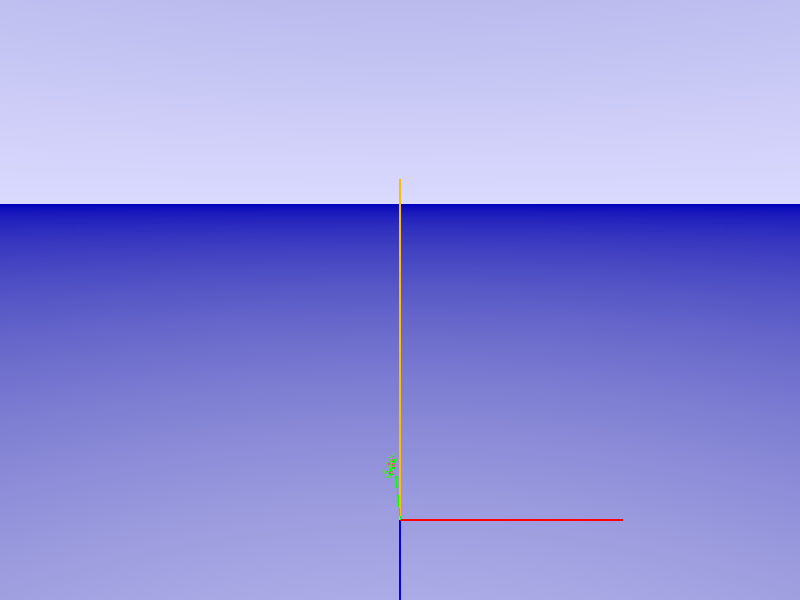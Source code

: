 /*** Include Files***/
#include "shapes.inc"
#include "colors.inc"

/*** Camera ***/
camera {
 location    <250,140, 0>
 look_at     <0, 100, 0>
 right       x*image_width/image_height
}

/*** Light source ***/
#declare Dist=3000.0;
light_source {
     <210, 550, -190> color White
     fade_distance Dist fade_power 4
}

/*** Texture for vegetative plant parts ***/
#declare Color_Fruit=texture{
     pigment{color ForestGreen}
}
#declare Color_Fruit=
     pigment{color ForestGreen}
#declare Color_Fruit_Stem=texture {
     pigment{color ForestGreen}
}
#declare Color_Leaf=texture {
#declare Color_Leaf=
     pigment{color rgb <0.5, 0.8, 0.1>}
}
#declare Color_Petiole=texture {
     pigment{color rgb <0.5,  0.8, 0.1>}
}
#declare Color_Internode=texture {
     pigment{color rgb <0.5, 0.8, 0.1>}
}

/*** Atmosphere ***/
sky_sphere {
 pigment {
     gradient y
     color_map { [0.0 color rgb <0.7, 0.7, 1.0>] [1.0 color blue 0.5] }
 }
}

/*** Coordinate-Axes ***/
//East (X coordinate)
#declare East_X_Coordinate = mesh {
triangle { <0,-0.5,-0.5>,<0,-0.5,0.5>, <100,-0.5,-0.5>}
triangle {<0,-0.5,0.5>, <100,-0.5,0.5>, <100,-0.5,-0.5>}
triangle { <0,-0.5,0.5>, <0,0.5,0>, <100,-0.5,0.5>}
triangle { <0,0.5,0>, <100,0.5,0>, <100,-0.5,0.5>}
triangle { <0,0.5,0>, <0,-0.5,-0.5>, <100,0.5,0>}
triangle { <0,-0.5,-0.5>, <0,-0.5,-0.5>, <100,0.5,0>}
texture{pigment{color Blue}}}

// North (Z coordinate)
#declare North_Z_Coordinate = mesh {
triangle { <-0.5,-0.5,0>,<-0.5,0.5,0>, <-0.5,-0.5,100>}
triangle {<-0.5,0.5,0>, <-0.5,0.5,100>, <-0.5,-0.5,100>}
triangle { <-0.5,0.5,0>, <0.5,0,0>, <-0.5,0.5,100>}
triangle { <0.5,0,0>, <0.5,0,100>, <-0.5,0.5,100>}
triangle { <0.5,0,0>, <-0.5,-0.5,0>, <0.5,0,100>}
triangle { <-0.5,-0.5,0>, <-0.5,-0.5,100>, <0.5,0,100>}
texture{pigment{color Red}}}

// Vertical direction (Y coordinate)
#declare Vertical_Direction_Y_Coordinate = mesh {
triangle { <-0.5,0,-0.5>,<-0.5,0,0.5>, <-0.5,150,-0.5>}
triangle {<-0.5,0,0.5>, <-0.5,150,0.5>, <-0.5,150,-0.5>}
triangle { <-0.5,0,0.5>, <0.5,0,0>, <-0.5,150,0.5>}
triangle { <0.5,0,0>, <0.5,150,0>, <-0.5,150,0.5>}
triangle { <0.5,0,0>, <-0.5,0,-0.5>, <0.5,150,0>}
triangle { <-0.5,0,-0.5>, <-0.5,150,-0.5>, <0.5,150,0>}
texture{pigment{color Orange}}}

East_X_Coordinate
North_Z_Coordinate
Vertical_Direction_Y_Coordinate

/**** Interndoe ID: 0 ****/

#declare internode_id_0 = mesh {
triangle { <0.0, -0.0, 0.0>, < 0.5, -0.0, 0.0>, < 0.5, -0.0, 0.0>}
triangle { <0.0, -0.0, 0.0>, < 0.5, -0.0, 0.0>, < 0.0, -0.0, 0.0>}
triangle { <0.0, -0.0, 0.5>, < 0.0, -0.0, 0.5>, < 0.0, -0.0, 0.0>}
triangle { <0.5, -0.0, 0.0>, < 0.5, -0.0, 0.0>, < 0.0, -0.0, 0.5>}
triangle { <0.5, -0.0, 0.0>, < 0.0, -0.0, 0.5>, < 0.0, -0.0, 0.5>}
triangle { <0.0, -0.0, 0.0>, < 0.5, -0.0, 0.0>, < 0.0, -0.0, 0.5>}
triangle { <0.0, -0.0, 0.0>, < 0.5, -0.0, 0.0>, < 0.0, -0.0, 0.5>}
    texture {pigment{color rgb<0, 100, 0>}}}

internode_id_0

/**** Interndoe ID: 1 ****/

#declare internode_id_1 = mesh {
triangle { <0.0, -0.0, 0.0>, < 0.5, -0.0, 0.0>, < 0.23000000000000043, 25.349999999999998, -2.5>}
triangle { <0.0, -0.0, 0.0>, < 0.23000000000000043, 25.349999999999998, -2.5>, < -0.2699999999999996, 25.349999999999998, -2.5>}
triangle { <0.0, -0.0, 0.5>, < -0.2699999999999996, 25.349999999999998, -2.0>, < -0.2699999999999996, 25.349999999999998, -2.5>}
triangle { <0.5, -0.0, 0.0>, < 0.23000000000000043, 25.349999999999998, -2.5>, < -0.2699999999999996, 25.349999999999998, -2.0>}
triangle { <0.5, -0.0, 0.0>, < -0.2699999999999996, 25.349999999999998, -2.0>, < 0.0, -0.0, 0.5>}
triangle { <0.0, -0.0, 0.0>, < 0.5, -0.0, 0.0>, < 0.0, -0.0, 0.5>}
triangle { <-0.2699999999999996, 25.349999999999998, -2.5>, < 0.23000000000000043, 25.349999999999998, -2.5>, < -0.2699999999999996, 25.349999999999998, -2.0>}
    texture {pigment{color rgb<0, 100, 0>}}}

internode_id_1

/**** Interndoe ID: 2 ****/

#declare internode_id_2 = mesh {
triangle { <-0.2699999999999996, 25.349999999999998, -2.5>, < 0.23000000000000043, 25.349999999999998, -2.5>, < 0.23000000000000043, 25.75, -2.7099999999999937>}
triangle { <-0.2699999999999996, 25.349999999999998, -2.5>, < 0.23000000000000043, 25.75, -2.7099999999999937>, < -0.2699999999999996, 25.75, -2.7099999999999937>}
triangle { <-0.2699999999999996, 25.349999999999998, -2.0>, < -0.2699999999999996, 25.75, -2.2099999999999937>, < -0.2699999999999996, 25.75, -2.7099999999999937>}
triangle { <0.23000000000000043, 25.349999999999998, -2.5>, < 0.23000000000000043, 25.75, -2.7099999999999937>, < -0.2699999999999996, 25.75, -2.2099999999999937>}
triangle { <0.23000000000000043, 25.349999999999998, -2.5>, < -0.2699999999999996, 25.75, -2.2099999999999937>, < -0.2699999999999996, 25.349999999999998, -2.0>}
triangle { <-0.2699999999999996, 25.349999999999998, -2.5>, < 0.23000000000000043, 25.349999999999998, -2.5>, < -0.2699999999999996, 25.349999999999998, -2.0>}
triangle { <-0.2699999999999996, 25.75, -2.7099999999999937>, < 0.23000000000000043, 25.75, -2.7099999999999937>, < -0.2699999999999996, 25.75, -2.2099999999999937>}
    texture {pigment{color rgb<0, 100, 0>}}}

internode_id_2

/**** Interndoe ID: 2_1_1 ****/

#declare internode_id_2_1_1 = mesh {
triangle { <-0.2699999999999996, 25.75, -2.7099999999999937>, < 0.23000000000000043, 25.75, -2.7099999999999937>, < 0.3200000000000003, 25.759999999999998, -2.719999999999999>}
triangle { <-0.2699999999999996, 25.75, -2.7099999999999937>, < 0.3200000000000003, 25.759999999999998, -2.719999999999999>, < -0.17999999999999972, 25.759999999999998, -2.719999999999999>}
triangle { <-0.2699999999999996, 25.75, -2.2099999999999937>, < -0.17999999999999972, 25.759999999999998, -2.219999999999999>, < -0.17999999999999972, 25.759999999999998, -2.719999999999999>}
triangle { <0.23000000000000043, 25.75, -2.7099999999999937>, < 0.3200000000000003, 25.759999999999998, -2.719999999999999>, < -0.17999999999999972, 25.759999999999998, -2.219999999999999>}
triangle { <0.23000000000000043, 25.75, -2.7099999999999937>, < -0.17999999999999972, 25.759999999999998, -2.219999999999999>, < -0.2699999999999996, 25.75, -2.2099999999999937>}
triangle { <-0.2699999999999996, 25.75, -2.7099999999999937>, < 0.23000000000000043, 25.75, -2.7099999999999937>, < -0.2699999999999996, 25.75, -2.2099999999999937>}
triangle { <-0.17999999999999972, 25.759999999999998, -2.719999999999999>, < 0.3200000000000003, 25.759999999999998, -2.719999999999999>, < -0.17999999999999972, 25.759999999999998, -2.219999999999999>}
    texture {pigment{color rgb<0, 100, 0>}}}

internode_id_2_1_1

/**** Interndoe ID: 2_1_2 ****/

#declare internode_id_2_1_2 = mesh {
triangle { <-0.17999999999999972, 25.759999999999998, -2.719999999999999>, < 0.3200000000000003, 25.759999999999998, -2.719999999999999>, < 0.4500000000000002, 25.82, -2.9099999999999966>}
triangle { <-0.17999999999999972, 25.759999999999998, -2.719999999999999>, < 0.4500000000000002, 25.82, -2.9099999999999966>, < -0.04999999999999982, 25.82, -2.9099999999999966>}
triangle { <-0.17999999999999972, 25.759999999999998, -2.219999999999999>, < -0.04999999999999982, 25.82, -2.4099999999999966>, < -0.04999999999999982, 25.82, -2.9099999999999966>}
triangle { <0.3200000000000003, 25.759999999999998, -2.719999999999999>, < 0.4500000000000002, 25.82, -2.9099999999999966>, < -0.04999999999999982, 25.82, -2.4099999999999966>}
triangle { <0.3200000000000003, 25.759999999999998, -2.719999999999999>, < -0.04999999999999982, 25.82, -2.4099999999999966>, < -0.17999999999999972, 25.759999999999998, -2.219999999999999>}
triangle { <-0.17999999999999972, 25.759999999999998, -2.719999999999999>, < 0.3200000000000003, 25.759999999999998, -2.719999999999999>, < -0.17999999999999972, 25.759999999999998, -2.219999999999999>}
triangle { <-0.04999999999999982, 25.82, -2.9099999999999966>, < 0.4500000000000002, 25.82, -2.9099999999999966>, < -0.04999999999999982, 25.82, -2.4099999999999966>}
    texture {pigment{color rgb<0, 100, 0>}}}

internode_id_2_1_2

/**** Interndoe ID: 2_1_3 ****/

#declare internode_id_2_1_3 = mesh {
triangle { <-0.04999999999999982, 25.82, -2.9099999999999966>, < 0.4500000000000002, 25.82, -2.9099999999999966>, < 0.79, 25.799999999999997, -2.8699999999999974>}
triangle { <-0.04999999999999982, 25.82, -2.9099999999999966>, < 0.79, 25.799999999999997, -2.8699999999999974>, < 0.29000000000000004, 25.799999999999997, -2.8699999999999974>}
triangle { <-0.04999999999999982, 25.82, -2.4099999999999966>, < 0.29000000000000004, 25.799999999999997, -2.3699999999999974>, < 0.29000000000000004, 25.799999999999997, -2.8699999999999974>}
triangle { <0.4500000000000002, 25.82, -2.9099999999999966>, < 0.79, 25.799999999999997, -2.8699999999999974>, < 0.29000000000000004, 25.799999999999997, -2.3699999999999974>}
triangle { <0.4500000000000002, 25.82, -2.9099999999999966>, < 0.29000000000000004, 25.799999999999997, -2.3699999999999974>, < -0.04999999999999982, 25.82, -2.4099999999999966>}
triangle { <-0.04999999999999982, 25.82, -2.9099999999999966>, < 0.4500000000000002, 25.82, -2.9099999999999966>, < -0.04999999999999982, 25.82, -2.4099999999999966>}
triangle { <0.29000000000000004, 25.799999999999997, -2.8699999999999974>, < 0.79, 25.799999999999997, -2.8699999999999974>, < 0.29000000000000004, 25.799999999999997, -2.3699999999999974>}
    texture {pigment{color rgb<0, 100, 0>}}}

internode_id_2_1_3

/**** Leaf ID: 2_1_3_Leaf ****/

#declare leaf_id_2_1_3_Leaf = mesh {
triangle { <1.13, 26.57, -2.8499999999999943>, <1.6600000000000001, 26.27, -2.8899999999999935>, <2.0200000000000005, 26.41, -2.1499999999999986>}
triangle { <1.6600000000000001, 26.27, -2.8899999999999935>, <2.2300000000000004, 26.279999999999998, -2.8699999999999974>, <2.0200000000000005, 26.41, -2.1499999999999986>}
triangle { <1.13, 26.57, -2.8499999999999943>, <1.6600000000000001, 26.27, -2.8899999999999935>, <1.9400000000000004, 26.229999999999997, -3.4299999999999997>}
triangle { <1.6600000000000001, 26.27, -2.8899999999999935>, <2.2300000000000004, 26.279999999999998, -2.8699999999999974>, <1.9400000000000004, 26.229999999999997, -3.4299999999999997>}
    texture {pigment{color ForestGreen}}}

leaf_id_2_1_3_Leaf

#declare leaf_id_2_1_3_Leaf_petiole = mesh{
triangle { <0.2599999999999998, 25.86, -2.8999999999999986>, < 0.7599999999999998, 25.86, -2.8999999999999986>, < 0.7599999999999998, 25.86, -2.8999999999999986>}
triangle { <0.2599999999999998, 25.86, -2.8999999999999986>, < 0.7599999999999998, 25.86, -2.8999999999999986>, < 0.2599999999999998, 25.86, -2.8999999999999986>}
triangle { <0.2599999999999998, 25.86, -2.3999999999999986>, < 0.2599999999999998, 25.86, -2.3999999999999986>, < 0.2599999999999998, 25.86, -2.8999999999999986>}
triangle { <0.7599999999999998, 25.86, -2.8999999999999986>, < 0.7599999999999998, 25.86, -2.8999999999999986>, < 0.2599999999999998, 25.86, -2.3999999999999986>}
triangle { <0.7599999999999998, 25.86, -2.8999999999999986>, < 0.2599999999999998, 25.86, -2.3999999999999986>, < 0.2599999999999998, 25.86, -2.3999999999999986>}
triangle { <0.2599999999999998, 25.86, -2.8999999999999986>, < 0.7599999999999998, 25.86, -2.8999999999999986>, < 0.2599999999999998, 25.86, -2.3999999999999986>}
triangle { <0.2599999999999998, 25.86, -2.8999999999999986>, < 0.7599999999999998, 25.86, -2.8999999999999986>, < 0.2599999999999998, 25.86, -2.3999999999999986>}
triangle { <0.2599999999999998, 25.86, -2.8999999999999986>, < 0.7599999999999998, 25.86, -2.8999999999999986>, < 1.63, 26.57, -2.8499999999999943>}
triangle { <0.2599999999999998, 25.86, -2.8999999999999986>, < 1.63, 26.57, -2.8499999999999943>, < 1.13, 26.57, -2.8499999999999943>}
triangle { <0.2599999999999998, 25.86, -2.3999999999999986>, < 1.13, 26.57, -2.3499999999999943>, < 1.13, 26.57, -2.8499999999999943>}
triangle { <0.7599999999999998, 25.86, -2.8999999999999986>, < 1.63, 26.57, -2.8499999999999943>, < 1.13, 26.57, -2.3499999999999943>}
triangle { <0.7599999999999998, 25.86, -2.8999999999999986>, < 1.13, 26.57, -2.3499999999999943>, < 0.2599999999999998, 25.86, -2.3999999999999986>}
triangle { <0.2599999999999998, 25.86, -2.8999999999999986>, < 0.7599999999999998, 25.86, -2.8999999999999986>, < 0.2599999999999998, 25.86, -2.3999999999999986>}
triangle { <1.13, 26.57, -2.8499999999999943>, < 1.63, 26.57, -2.8499999999999943>, < 1.13, 26.57, -2.3499999999999943>}
    texture {pigment{color rgb<1.00, 0.050, 0.25>}}}

leaf_id_2_1_3_Leaf_petiole

/**** Interndoe ID: 2_1_4 ****/

#declare internode_id_2_1_4 = mesh {
triangle { <0.29000000000000004, 25.799999999999997, -2.8699999999999974>, < 0.79, 25.799999999999997, -2.8699999999999974>, < 1.2999999999999998, 26.209999999999997, -3.1399999999999935>}
triangle { <0.29000000000000004, 25.799999999999997, -2.8699999999999974>, < 1.2999999999999998, 26.209999999999997, -3.1399999999999935>, < 0.7999999999999998, 26.209999999999997, -3.1399999999999935>}
triangle { <0.29000000000000004, 25.799999999999997, -2.3699999999999974>, < 0.7999999999999998, 26.209999999999997, -2.6399999999999935>, < 0.7999999999999998, 26.209999999999997, -3.1399999999999935>}
triangle { <0.79, 25.799999999999997, -2.8699999999999974>, < 1.2999999999999998, 26.209999999999997, -3.1399999999999935>, < 0.7999999999999998, 26.209999999999997, -2.6399999999999935>}
triangle { <0.79, 25.799999999999997, -2.8699999999999974>, < 0.7999999999999998, 26.209999999999997, -2.6399999999999935>, < 0.29000000000000004, 25.799999999999997, -2.3699999999999974>}
triangle { <0.29000000000000004, 25.799999999999997, -2.8699999999999974>, < 0.79, 25.799999999999997, -2.8699999999999974>, < 0.29000000000000004, 25.799999999999997, -2.3699999999999974>}
triangle { <0.7999999999999998, 26.209999999999997, -3.1399999999999935>, < 1.2999999999999998, 26.209999999999997, -3.1399999999999935>, < 0.7999999999999998, 26.209999999999997, -2.6399999999999935>}
    texture {pigment{color rgb<0, 100, 0>}}}

internode_id_2_1_4

/**** Interndoe ID: 2_1_5 ****/

#declare internode_id_2_1_5 = mesh {
triangle { <0.7999999999999998, 26.209999999999997, -3.1399999999999935>, < 1.2999999999999998, 26.209999999999997, -3.1399999999999935>, < 1.4299999999999997, 26.82, -3.3499999999999943>}
triangle { <0.7999999999999998, 26.209999999999997, -3.1399999999999935>, < 1.4299999999999997, 26.82, -3.3499999999999943>, < 0.9299999999999997, 26.82, -3.3499999999999943>}
triangle { <0.7999999999999998, 26.209999999999997, -2.6399999999999935>, < 0.9299999999999997, 26.82, -2.8499999999999943>, < 0.9299999999999997, 26.82, -3.3499999999999943>}
triangle { <1.2999999999999998, 26.209999999999997, -3.1399999999999935>, < 1.4299999999999997, 26.82, -3.3499999999999943>, < 0.9299999999999997, 26.82, -2.8499999999999943>}
triangle { <1.2999999999999998, 26.209999999999997, -3.1399999999999935>, < 0.9299999999999997, 26.82, -2.8499999999999943>, < 0.7999999999999998, 26.209999999999997, -2.6399999999999935>}
triangle { <0.7999999999999998, 26.209999999999997, -3.1399999999999935>, < 1.2999999999999998, 26.209999999999997, -3.1399999999999935>, < 0.7999999999999998, 26.209999999999997, -2.6399999999999935>}
triangle { <0.9299999999999997, 26.82, -3.3499999999999943>, < 1.4299999999999997, 26.82, -3.3499999999999943>, < 0.9299999999999997, 26.82, -2.8499999999999943>}
    texture {pigment{color rgb<0, 100, 0>}}}

internode_id_2_1_5

/**** Interndoe ID: 3 ****/

#declare internode_id_3 = mesh {
triangle { <-0.2699999999999996, 25.75, -2.7099999999999937>, < 0.23000000000000043, 25.75, -2.7099999999999937>, < -0.009999999999999787, 26.63, -2.6799999999999997>}
triangle { <-0.2699999999999996, 25.75, -2.7099999999999937>, < -0.009999999999999787, 26.63, -2.6799999999999997>, < -0.5099999999999998, 26.63, -2.6799999999999997>}
triangle { <-0.2699999999999996, 25.75, -2.2099999999999937>, < -0.5099999999999998, 26.63, -2.1799999999999997>, < -0.5099999999999998, 26.63, -2.6799999999999997>}
triangle { <0.23000000000000043, 25.75, -2.7099999999999937>, < -0.009999999999999787, 26.63, -2.6799999999999997>, < -0.5099999999999998, 26.63, -2.1799999999999997>}
triangle { <0.23000000000000043, 25.75, -2.7099999999999937>, < -0.5099999999999998, 26.63, -2.1799999999999997>, < -0.2699999999999996, 25.75, -2.2099999999999937>}
triangle { <-0.2699999999999996, 25.75, -2.7099999999999937>, < 0.23000000000000043, 25.75, -2.7099999999999937>, < -0.2699999999999996, 25.75, -2.2099999999999937>}
triangle { <-0.5099999999999998, 26.63, -2.6799999999999997>, < -0.009999999999999787, 26.63, -2.6799999999999997>, < -0.5099999999999998, 26.63, -2.1799999999999997>}
    texture {pigment{color rgb<0, 100, 0>}}}

internode_id_3

/**** Interndoe ID: 4 ****/

#declare internode_id_4 = mesh {
triangle { <-0.5099999999999998, 26.63, -2.6799999999999997>, < -0.009999999999999787, 26.63, -2.6799999999999997>, < 0.7700000000000005, 27.63, -3.5799999999999983>}
triangle { <-0.5099999999999998, 26.63, -2.6799999999999997>, < 0.7700000000000005, 27.63, -3.5799999999999983>, < 0.27000000000000046, 27.63, -3.5799999999999983>}
triangle { <-0.5099999999999998, 26.63, -2.1799999999999997>, < 0.27000000000000046, 27.63, -3.0799999999999983>, < 0.27000000000000046, 27.63, -3.5799999999999983>}
triangle { <-0.009999999999999787, 26.63, -2.6799999999999997>, < 0.7700000000000005, 27.63, -3.5799999999999983>, < 0.27000000000000046, 27.63, -3.0799999999999983>}
triangle { <-0.009999999999999787, 26.63, -2.6799999999999997>, < 0.27000000000000046, 27.63, -3.0799999999999983>, < -0.5099999999999998, 26.63, -2.1799999999999997>}
triangle { <-0.5099999999999998, 26.63, -2.6799999999999997>, < -0.009999999999999787, 26.63, -2.6799999999999997>, < -0.5099999999999998, 26.63, -2.1799999999999997>}
triangle { <0.27000000000000046, 27.63, -3.5799999999999983>, < 0.7700000000000005, 27.63, -3.5799999999999983>, < 0.27000000000000046, 27.63, -3.0799999999999983>}
    texture {pigment{color rgb<0, 100, 0>}}}

internode_id_4

/**** Interndoe ID: 4_1_1 ****/

#declare internode_id_4_1_1 = mesh {
triangle { <0.27000000000000046, 27.63, -3.5799999999999983>, < 0.7700000000000005, 27.63, -3.5799999999999983>, < 0.7800000000000002, 27.58, -3.5899999999999963>}
triangle { <0.27000000000000046, 27.63, -3.5799999999999983>, < 0.7800000000000002, 27.58, -3.5899999999999963>, < 0.28000000000000025, 27.58, -3.5899999999999963>}
triangle { <0.27000000000000046, 27.63, -3.0799999999999983>, < 0.28000000000000025, 27.58, -3.0899999999999963>, < 0.28000000000000025, 27.58, -3.5899999999999963>}
triangle { <0.7700000000000005, 27.63, -3.5799999999999983>, < 0.7800000000000002, 27.58, -3.5899999999999963>, < 0.28000000000000025, 27.58, -3.0899999999999963>}
triangle { <0.7700000000000005, 27.63, -3.5799999999999983>, < 0.28000000000000025, 27.58, -3.0899999999999963>, < 0.27000000000000046, 27.63, -3.0799999999999983>}
triangle { <0.27000000000000046, 27.63, -3.5799999999999983>, < 0.7700000000000005, 27.63, -3.5799999999999983>, < 0.27000000000000046, 27.63, -3.0799999999999983>}
triangle { <0.28000000000000025, 27.58, -3.5899999999999963>, < 0.7800000000000002, 27.58, -3.5899999999999963>, < 0.28000000000000025, 27.58, -3.0899999999999963>}
    texture {pigment{color rgb<0, 100, 0>}}}

internode_id_4_1_1

/**** Interndoe ID: 4_1_2 ****/

#declare internode_id_4_1_2 = mesh {
triangle { <0.28000000000000025, 27.58, -3.5899999999999963>, < 0.7800000000000002, 27.58, -3.5899999999999963>, < 0.8899999999999997, 27.61, -3.6699999999999946>}
triangle { <0.28000000000000025, 27.58, -3.5899999999999963>, < 0.8899999999999997, 27.61, -3.6699999999999946>, < 0.3899999999999997, 27.61, -3.6699999999999946>}
triangle { <0.28000000000000025, 27.58, -3.0899999999999963>, < 0.3899999999999997, 27.61, -3.1699999999999946>, < 0.3899999999999997, 27.61, -3.6699999999999946>}
triangle { <0.7800000000000002, 27.58, -3.5899999999999963>, < 0.8899999999999997, 27.61, -3.6699999999999946>, < 0.3899999999999997, 27.61, -3.1699999999999946>}
triangle { <0.7800000000000002, 27.58, -3.5899999999999963>, < 0.3899999999999997, 27.61, -3.1699999999999946>, < 0.28000000000000025, 27.58, -3.0899999999999963>}
triangle { <0.28000000000000025, 27.58, -3.5899999999999963>, < 0.7800000000000002, 27.58, -3.5899999999999963>, < 0.28000000000000025, 27.58, -3.0899999999999963>}
triangle { <0.3899999999999997, 27.61, -3.6699999999999946>, < 0.8899999999999997, 27.61, -3.6699999999999946>, < 0.3899999999999997, 27.61, -3.1699999999999946>}
    texture {pigment{color rgb<0, 100, 0>}}}

internode_id_4_1_2

/**** Interndoe ID: 4_1_3 ****/

#declare internode_id_4_1_3 = mesh {
triangle { <0.3899999999999997, 27.61, -3.6699999999999946>, < 0.8899999999999997, 27.61, -3.6699999999999946>, < 1.0600000000000005, 27.349999999999998, -3.7099999999999937>}
triangle { <0.3899999999999997, 27.61, -3.6699999999999946>, < 1.0600000000000005, 27.349999999999998, -3.7099999999999937>, < 0.5600000000000005, 27.349999999999998, -3.7099999999999937>}
triangle { <0.3899999999999997, 27.61, -3.1699999999999946>, < 0.5600000000000005, 27.349999999999998, -3.2099999999999937>, < 0.5600000000000005, 27.349999999999998, -3.7099999999999937>}
triangle { <0.8899999999999997, 27.61, -3.6699999999999946>, < 1.0600000000000005, 27.349999999999998, -3.7099999999999937>, < 0.5600000000000005, 27.349999999999998, -3.2099999999999937>}
triangle { <0.8899999999999997, 27.61, -3.6699999999999946>, < 0.5600000000000005, 27.349999999999998, -3.2099999999999937>, < 0.3899999999999997, 27.61, -3.1699999999999946>}
triangle { <0.3899999999999997, 27.61, -3.6699999999999946>, < 0.8899999999999997, 27.61, -3.6699999999999946>, < 0.3899999999999997, 27.61, -3.1699999999999946>}
triangle { <0.5600000000000005, 27.349999999999998, -3.7099999999999937>, < 1.0600000000000005, 27.349999999999998, -3.7099999999999937>, < 0.5600000000000005, 27.349999999999998, -3.2099999999999937>}
    texture {pigment{color rgb<0, 100, 0>}}}

internode_id_4_1_3

/**** Leaf ID: 4_1_3_Leaf ****/

#declare leaf_id_4_1_3_Leaf = mesh {
triangle { <1.6600000000000001, 27.45, -3.819999999999993>, <1.9000000000000004, 27.09, -3.769999999999996>, <2.59, 27.009999999999998, -3.289999999999999>}
triangle { <1.9000000000000004, 27.09, -3.769999999999996>, <2.3500000000000005, 26.59, -3.6299999999999955>, <2.59, 27.009999999999998, -3.289999999999999>}
triangle { <1.6600000000000001, 27.45, -3.819999999999993>, <1.9000000000000004, 27.09, -3.769999999999996>, <2.3899999999999997, 26.599999999999998, -4.419999999999995>}
triangle { <1.9000000000000004, 27.09, -3.769999999999996>, <2.3500000000000005, 26.59, -3.6299999999999955>, <2.3899999999999997, 26.599999999999998, -4.419999999999995>}
    texture {pigment{color ForestGreen}}}

leaf_id_4_1_3_Leaf

#declare leaf_id_4_1_3_Leaf_petiole = mesh{
triangle { <0.5700000000000003, 27.36, -3.779999999999994>, < 1.0700000000000003, 27.36, -3.779999999999994>, < 1.0700000000000003, 27.36, -3.779999999999994>}
triangle { <0.5700000000000003, 27.36, -3.779999999999994>, < 1.0700000000000003, 27.36, -3.779999999999994>, < 0.5700000000000003, 27.36, -3.779999999999994>}
triangle { <0.5700000000000003, 27.36, -3.279999999999994>, < 0.5700000000000003, 27.36, -3.279999999999994>, < 0.5700000000000003, 27.36, -3.779999999999994>}
triangle { <1.0700000000000003, 27.36, -3.779999999999994>, < 1.0700000000000003, 27.36, -3.779999999999994>, < 0.5700000000000003, 27.36, -3.279999999999994>}
triangle { <1.0700000000000003, 27.36, -3.779999999999994>, < 0.5700000000000003, 27.36, -3.279999999999994>, < 0.5700000000000003, 27.36, -3.279999999999994>}
triangle { <0.5700000000000003, 27.36, -3.779999999999994>, < 1.0700000000000003, 27.36, -3.779999999999994>, < 0.5700000000000003, 27.36, -3.279999999999994>}
triangle { <0.5700000000000003, 27.36, -3.779999999999994>, < 1.0700000000000003, 27.36, -3.779999999999994>, < 0.5700000000000003, 27.36, -3.279999999999994>}
triangle { <0.5700000000000003, 27.36, -3.779999999999994>, < 1.0700000000000003, 27.36, -3.779999999999994>, < 2.16, 27.45, -3.819999999999993>}
triangle { <0.5700000000000003, 27.36, -3.779999999999994>, < 2.16, 27.45, -3.819999999999993>, < 1.6600000000000001, 27.45, -3.819999999999993>}
triangle { <0.5700000000000003, 27.36, -3.279999999999994>, < 1.6600000000000001, 27.45, -3.319999999999993>, < 1.6600000000000001, 27.45, -3.819999999999993>}
triangle { <1.0700000000000003, 27.36, -3.779999999999994>, < 2.16, 27.45, -3.819999999999993>, < 1.6600000000000001, 27.45, -3.319999999999993>}
triangle { <1.0700000000000003, 27.36, -3.779999999999994>, < 1.6600000000000001, 27.45, -3.319999999999993>, < 0.5700000000000003, 27.36, -3.279999999999994>}
triangle { <0.5700000000000003, 27.36, -3.779999999999994>, < 1.0700000000000003, 27.36, -3.779999999999994>, < 0.5700000000000003, 27.36, -3.279999999999994>}
triangle { <1.6600000000000001, 27.45, -3.819999999999993>, < 2.16, 27.45, -3.819999999999993>, < 1.6600000000000001, 27.45, -3.319999999999993>}
    texture {pigment{color rgb<1.00, 0.050, 0.25>}}}

leaf_id_4_1_3_Leaf_petiole

/**** Interndoe ID: 4_1_4 ****/

#declare internode_id_4_1_4 = mesh {
triangle { <0.5600000000000005, 27.349999999999998, -3.7099999999999937>, < 1.0600000000000005, 27.349999999999998, -3.7099999999999937>, < 1.1399999999999997, 27.79, -4.039999999999999>}
triangle { <0.5600000000000005, 27.349999999999998, -3.7099999999999937>, < 1.1399999999999997, 27.79, -4.039999999999999>, < 0.6399999999999997, 27.79, -4.039999999999999>}
triangle { <0.5600000000000005, 27.349999999999998, -3.2099999999999937>, < 0.6399999999999997, 27.79, -3.539999999999999>, < 0.6399999999999997, 27.79, -4.039999999999999>}
triangle { <1.0600000000000005, 27.349999999999998, -3.7099999999999937>, < 1.1399999999999997, 27.79, -4.039999999999999>, < 0.6399999999999997, 27.79, -3.539999999999999>}
triangle { <1.0600000000000005, 27.349999999999998, -3.7099999999999937>, < 0.6399999999999997, 27.79, -3.539999999999999>, < 0.5600000000000005, 27.349999999999998, -3.2099999999999937>}
triangle { <0.5600000000000005, 27.349999999999998, -3.7099999999999937>, < 1.0600000000000005, 27.349999999999998, -3.7099999999999937>, < 0.5600000000000005, 27.349999999999998, -3.2099999999999937>}
triangle { <0.6399999999999997, 27.79, -4.039999999999999>, < 1.1399999999999997, 27.79, -4.039999999999999>, < 0.6399999999999997, 27.79, -3.539999999999999>}
    texture {pigment{color rgb<0, 100, 0>}}}

internode_id_4_1_4

/**** Leaf ID: 4_1_4_Leaf ****/

#declare leaf_id_4_1_4_Leaf = mesh {
triangle { <0.35000000000000053, 28.529999999999998, -4.319999999999993>, <0.13999999999999968, 28.63, -4.329999999999998>, <-0.17999999999999972, 28.459999999999997, -5.049999999999997>}
triangle { <0.13999999999999968, 28.63, -4.329999999999998>, <-0.47999999999999954, 28.97, -4.259999999999998>, <-0.17999999999999972, 28.459999999999997, -5.049999999999997>}
triangle { <0.35000000000000053, 28.529999999999998, -4.319999999999993>, <0.13999999999999968, 28.63, -4.329999999999998>, <0.23000000000000043, 29.229999999999997, -3.8299999999999983>}
triangle { <0.13999999999999968, 28.63, -4.329999999999998>, <-0.47999999999999954, 28.97, -4.259999999999998>, <0.23000000000000043, 29.229999999999997, -3.8299999999999983>}
    texture {pigment{color ForestGreen}}}

leaf_id_4_1_4_Leaf

#declare leaf_id_4_1_4_Leaf_petiole = mesh{
triangle { <0.6799999999999997, 27.84, -4.169999999999995>, < 1.1799999999999997, 27.84, -4.169999999999995>, < 1.1799999999999997, 27.84, -4.169999999999995>}
triangle { <0.6799999999999997, 27.84, -4.169999999999995>, < 1.1799999999999997, 27.84, -4.169999999999995>, < 0.6799999999999997, 27.84, -4.169999999999995>}
triangle { <0.6799999999999997, 27.84, -3.6699999999999946>, < 0.6799999999999997, 27.84, -3.6699999999999946>, < 0.6799999999999997, 27.84, -4.169999999999995>}
triangle { <1.1799999999999997, 27.84, -4.169999999999995>, < 1.1799999999999997, 27.84, -4.169999999999995>, < 0.6799999999999997, 27.84, -3.6699999999999946>}
triangle { <1.1799999999999997, 27.84, -4.169999999999995>, < 0.6799999999999997, 27.84, -3.6699999999999946>, < 0.6799999999999997, 27.84, -3.6699999999999946>}
triangle { <0.6799999999999997, 27.84, -4.169999999999995>, < 1.1799999999999997, 27.84, -4.169999999999995>, < 0.6799999999999997, 27.84, -3.6699999999999946>}
triangle { <0.6799999999999997, 27.84, -4.169999999999995>, < 1.1799999999999997, 27.84, -4.169999999999995>, < 0.6799999999999997, 27.84, -3.6699999999999946>}
triangle { <0.6799999999999997, 27.84, -4.169999999999995>, < 1.1799999999999997, 27.84, -4.169999999999995>, < 0.8500000000000005, 28.529999999999998, -4.319999999999993>}
triangle { <0.6799999999999997, 27.84, -4.169999999999995>, < 0.8500000000000005, 28.529999999999998, -4.319999999999993>, < 0.35000000000000053, 28.529999999999998, -4.319999999999993>}
triangle { <0.6799999999999997, 27.84, -3.6699999999999946>, < 0.35000000000000053, 28.529999999999998, -3.819999999999993>, < 0.35000000000000053, 28.529999999999998, -4.319999999999993>}
triangle { <1.1799999999999997, 27.84, -4.169999999999995>, < 0.8500000000000005, 28.529999999999998, -4.319999999999993>, < 0.35000000000000053, 28.529999999999998, -3.819999999999993>}
triangle { <1.1799999999999997, 27.84, -4.169999999999995>, < 0.35000000000000053, 28.529999999999998, -3.819999999999993>, < 0.6799999999999997, 27.84, -3.6699999999999946>}
triangle { <0.6799999999999997, 27.84, -4.169999999999995>, < 1.1799999999999997, 27.84, -4.169999999999995>, < 0.6799999999999997, 27.84, -3.6699999999999946>}
triangle { <0.35000000000000053, 28.529999999999998, -4.319999999999993>, < 0.8500000000000005, 28.529999999999998, -4.319999999999993>, < 0.35000000000000053, 28.529999999999998, -3.819999999999993>}
    texture {pigment{color rgb<1.00, 0.050, 0.25>}}}

leaf_id_4_1_4_Leaf_petiole

/**** Interndoe ID: 4_1_5 ****/

#declare internode_id_4_1_5 = mesh {
triangle { <0.6399999999999997, 27.79, -4.039999999999999>, < 1.1399999999999997, 27.79, -4.039999999999999>, < 1.5700000000000003, 28.25, -4.469999999999999>}
triangle { <0.6399999999999997, 27.79, -4.039999999999999>, < 1.5700000000000003, 28.25, -4.469999999999999>, < 1.0700000000000003, 28.25, -4.469999999999999>}
triangle { <0.6399999999999997, 27.79, -3.539999999999999>, < 1.0700000000000003, 28.25, -3.969999999999999>, < 1.0700000000000003, 28.25, -4.469999999999999>}
triangle { <1.1399999999999997, 27.79, -4.039999999999999>, < 1.5700000000000003, 28.25, -4.469999999999999>, < 1.0700000000000003, 28.25, -3.969999999999999>}
triangle { <1.1399999999999997, 27.79, -4.039999999999999>, < 1.0700000000000003, 28.25, -3.969999999999999>, < 0.6399999999999997, 27.79, -3.539999999999999>}
triangle { <0.6399999999999997, 27.79, -4.039999999999999>, < 1.1399999999999997, 27.79, -4.039999999999999>, < 0.6399999999999997, 27.79, -3.539999999999999>}
triangle { <1.0700000000000003, 28.25, -4.469999999999999>, < 1.5700000000000003, 28.25, -4.469999999999999>, < 1.0700000000000003, 28.25, -3.969999999999999>}
    texture {pigment{color rgb<0, 100, 0>}}}

internode_id_4_1_5

/**** Interndoe ID: 4_1_6 ****/

#declare internode_id_4_1_6 = mesh {
triangle { <1.0700000000000003, 28.25, -4.469999999999999>, < 1.5700000000000003, 28.25, -4.469999999999999>, < 1.8899999999999997, 28.759999999999998, -4.789999999999999>}
triangle { <1.0700000000000003, 28.25, -4.469999999999999>, < 1.8899999999999997, 28.759999999999998, -4.789999999999999>, < 1.3899999999999997, 28.759999999999998, -4.789999999999999>}
triangle { <1.0700000000000003, 28.25, -3.969999999999999>, < 1.3899999999999997, 28.759999999999998, -4.289999999999999>, < 1.3899999999999997, 28.759999999999998, -4.789999999999999>}
triangle { <1.5700000000000003, 28.25, -4.469999999999999>, < 1.8899999999999997, 28.759999999999998, -4.789999999999999>, < 1.3899999999999997, 28.759999999999998, -4.289999999999999>}
triangle { <1.5700000000000003, 28.25, -4.469999999999999>, < 1.3899999999999997, 28.759999999999998, -4.289999999999999>, < 1.0700000000000003, 28.25, -3.969999999999999>}
triangle { <1.0700000000000003, 28.25, -4.469999999999999>, < 1.5700000000000003, 28.25, -4.469999999999999>, < 1.0700000000000003, 28.25, -3.969999999999999>}
triangle { <1.3899999999999997, 28.759999999999998, -4.789999999999999>, < 1.8899999999999997, 28.759999999999998, -4.789999999999999>, < 1.3899999999999997, 28.759999999999998, -4.289999999999999>}
    texture {pigment{color rgb<0, 100, 0>}}}

internode_id_4_1_6

/**** Interndoe ID: 5 ****/

#declare internode_id_5 = mesh {
triangle { <0.27000000000000046, 27.63, -3.5799999999999983>, < 0.7700000000000005, 27.63, -3.5799999999999983>, < 2.34, 29.18, -3.4599999999999937>}
triangle { <0.27000000000000046, 27.63, -3.5799999999999983>, < 2.34, 29.18, -3.4599999999999937>, < 1.8399999999999999, 29.18, -3.4599999999999937>}
triangle { <0.27000000000000046, 27.63, -3.0799999999999983>, < 1.8399999999999999, 29.18, -2.9599999999999937>, < 1.8399999999999999, 29.18, -3.4599999999999937>}
triangle { <0.7700000000000005, 27.63, -3.5799999999999983>, < 2.34, 29.18, -3.4599999999999937>, < 1.8399999999999999, 29.18, -2.9599999999999937>}
triangle { <0.7700000000000005, 27.63, -3.5799999999999983>, < 1.8399999999999999, 29.18, -2.9599999999999937>, < 0.27000000000000046, 27.63, -3.0799999999999983>}
triangle { <0.27000000000000046, 27.63, -3.5799999999999983>, < 0.7700000000000005, 27.63, -3.5799999999999983>, < 0.27000000000000046, 27.63, -3.0799999999999983>}
triangle { <1.8399999999999999, 29.18, -3.4599999999999937>, < 2.34, 29.18, -3.4599999999999937>, < 1.8399999999999999, 29.18, -2.9599999999999937>}
    texture {pigment{color rgb<0, 100, 0>}}}

internode_id_5

/**** Interndoe ID: 5_1_1 ****/

#declare internode_id_5_1_1 = mesh {
triangle { <1.8399999999999999, 29.18, -3.4599999999999937>, < 2.34, 29.18, -3.4599999999999937>, < 2.3200000000000003, 29.169999999999998, -3.4599999999999937>}
triangle { <1.8399999999999999, 29.18, -3.4599999999999937>, < 2.3200000000000003, 29.169999999999998, -3.4599999999999937>, < 1.8200000000000003, 29.169999999999998, -3.4599999999999937>}
triangle { <1.8399999999999999, 29.18, -2.9599999999999937>, < 1.8200000000000003, 29.169999999999998, -2.9599999999999937>, < 1.8200000000000003, 29.169999999999998, -3.4599999999999937>}
triangle { <2.34, 29.18, -3.4599999999999937>, < 2.3200000000000003, 29.169999999999998, -3.4599999999999937>, < 1.8200000000000003, 29.169999999999998, -2.9599999999999937>}
triangle { <2.34, 29.18, -3.4599999999999937>, < 1.8200000000000003, 29.169999999999998, -2.9599999999999937>, < 1.8399999999999999, 29.18, -2.9599999999999937>}
triangle { <1.8399999999999999, 29.18, -3.4599999999999937>, < 2.34, 29.18, -3.4599999999999937>, < 1.8399999999999999, 29.18, -2.9599999999999937>}
triangle { <1.8200000000000003, 29.169999999999998, -3.4599999999999937>, < 2.3200000000000003, 29.169999999999998, -3.4599999999999937>, < 1.8200000000000003, 29.169999999999998, -2.9599999999999937>}
    texture {pigment{color rgb<0, 100, 0>}}}

internode_id_5_1_1

/**** Interndoe ID: 5_1_2 ****/

#declare internode_id_5_1_2 = mesh {
triangle { <1.8200000000000003, 29.169999999999998, -3.4599999999999937>, < 2.3200000000000003, 29.169999999999998, -3.4599999999999937>, < 2.3500000000000005, 29.22, -3.4299999999999997>}
triangle { <1.8200000000000003, 29.169999999999998, -3.4599999999999937>, < 2.3500000000000005, 29.22, -3.4299999999999997>, < 1.8500000000000005, 29.22, -3.4299999999999997>}
triangle { <1.8200000000000003, 29.169999999999998, -2.9599999999999937>, < 1.8500000000000005, 29.22, -2.9299999999999997>, < 1.8500000000000005, 29.22, -3.4299999999999997>}
triangle { <2.3200000000000003, 29.169999999999998, -3.4599999999999937>, < 2.3500000000000005, 29.22, -3.4299999999999997>, < 1.8500000000000005, 29.22, -2.9299999999999997>}
triangle { <2.3200000000000003, 29.169999999999998, -3.4599999999999937>, < 1.8500000000000005, 29.22, -2.9299999999999997>, < 1.8200000000000003, 29.169999999999998, -2.9599999999999937>}
triangle { <1.8200000000000003, 29.169999999999998, -3.4599999999999937>, < 2.3200000000000003, 29.169999999999998, -3.4599999999999937>, < 1.8200000000000003, 29.169999999999998, -2.9599999999999937>}
triangle { <1.8500000000000005, 29.22, -3.4299999999999997>, < 2.3500000000000005, 29.22, -3.4299999999999997>, < 1.8500000000000005, 29.22, -2.9299999999999997>}
    texture {pigment{color rgb<0, 100, 0>}}}

internode_id_5_1_2

/**** Leaf ID: 5_1_2_Leaf ****/

#declare leaf_id_5_1_2_Leaf = mesh {
triangle { <2.3100000000000005, 29.47, -3.6899999999999977>, <2.33, 29.299999999999997, -3.8599999999999994>, <2.91, 29.119999999999997, -3.8699999999999974>}
triangle { <2.33, 29.299999999999997, -3.8599999999999994>, <2.37, 29.049999999999997, -4.1299999999999955>, <2.91, 29.119999999999997, -3.8699999999999974>}
triangle { <2.3100000000000005, 29.47, -3.6899999999999977>, <2.33, 29.299999999999997, -3.8599999999999994>, <2.12, 29.479999999999997, -4.309999999999995>}
triangle { <2.33, 29.299999999999997, -3.8599999999999994>, <2.37, 29.049999999999997, -4.1299999999999955>, <2.12, 29.479999999999997, -4.309999999999995>}
    texture {pigment{color ForestGreen}}}

leaf_id_5_1_2_Leaf

#declare leaf_id_5_1_2_Leaf_petiole = mesh{
triangle { <1.8600000000000003, 29.2, -3.4099999999999966>, < 2.3600000000000003, 29.2, -3.4099999999999966>, < 2.3600000000000003, 29.2, -3.4099999999999966>}
triangle { <1.8600000000000003, 29.2, -3.4099999999999966>, < 2.3600000000000003, 29.2, -3.4099999999999966>, < 1.8600000000000003, 29.2, -3.4099999999999966>}
triangle { <1.8600000000000003, 29.2, -2.9099999999999966>, < 1.8600000000000003, 29.2, -2.9099999999999966>, < 1.8600000000000003, 29.2, -3.4099999999999966>}
triangle { <2.3600000000000003, 29.2, -3.4099999999999966>, < 2.3600000000000003, 29.2, -3.4099999999999966>, < 1.8600000000000003, 29.2, -2.9099999999999966>}
triangle { <2.3600000000000003, 29.2, -3.4099999999999966>, < 1.8600000000000003, 29.2, -2.9099999999999966>, < 1.8600000000000003, 29.2, -2.9099999999999966>}
triangle { <1.8600000000000003, 29.2, -3.4099999999999966>, < 2.3600000000000003, 29.2, -3.4099999999999966>, < 1.8600000000000003, 29.2, -2.9099999999999966>}
triangle { <1.8600000000000003, 29.2, -3.4099999999999966>, < 2.3600000000000003, 29.2, -3.4099999999999966>, < 1.8600000000000003, 29.2, -2.9099999999999966>}
triangle { <1.8600000000000003, 29.2, -3.4099999999999966>, < 2.3600000000000003, 29.2, -3.4099999999999966>, < 2.8100000000000005, 29.47, -3.6899999999999977>}
triangle { <1.8600000000000003, 29.2, -3.4099999999999966>, < 2.8100000000000005, 29.47, -3.6899999999999977>, < 2.3100000000000005, 29.47, -3.6899999999999977>}
triangle { <1.8600000000000003, 29.2, -2.9099999999999966>, < 2.3100000000000005, 29.47, -3.1899999999999977>, < 2.3100000000000005, 29.47, -3.6899999999999977>}
triangle { <2.3600000000000003, 29.2, -3.4099999999999966>, < 2.8100000000000005, 29.47, -3.6899999999999977>, < 2.3100000000000005, 29.47, -3.1899999999999977>}
triangle { <2.3600000000000003, 29.2, -3.4099999999999966>, < 2.3100000000000005, 29.47, -3.1899999999999977>, < 1.8600000000000003, 29.2, -2.9099999999999966>}
triangle { <1.8600000000000003, 29.2, -3.4099999999999966>, < 2.3600000000000003, 29.2, -3.4099999999999966>, < 1.8600000000000003, 29.2, -2.9099999999999966>}
triangle { <2.3100000000000005, 29.47, -3.6899999999999977>, < 2.8100000000000005, 29.47, -3.6899999999999977>, < 2.3100000000000005, 29.47, -3.1899999999999977>}
    texture {pigment{color rgb<1.00, 0.050, 0.25>}}}

leaf_id_5_1_2_Leaf_petiole

/**** Interndoe ID: 5_1_3 ****/

#declare internode_id_5_1_3 = mesh {
triangle { <1.8500000000000005, 29.22, -3.4299999999999997>, < 2.3500000000000005, 29.22, -3.4299999999999997>, < 2.33, 29.61, -3.299999999999997>}
triangle { <1.8500000000000005, 29.22, -3.4299999999999997>, < 2.33, 29.61, -3.299999999999997>, < 1.83, 29.61, -3.299999999999997>}
triangle { <1.8500000000000005, 29.22, -2.9299999999999997>, < 1.83, 29.61, -2.799999999999997>, < 1.83, 29.61, -3.299999999999997>}
triangle { <2.3500000000000005, 29.22, -3.4299999999999997>, < 2.33, 29.61, -3.299999999999997>, < 1.83, 29.61, -2.799999999999997>}
triangle { <2.3500000000000005, 29.22, -3.4299999999999997>, < 1.83, 29.61, -2.799999999999997>, < 1.8500000000000005, 29.22, -2.9299999999999997>}
triangle { <1.8500000000000005, 29.22, -3.4299999999999997>, < 2.3500000000000005, 29.22, -3.4299999999999997>, < 1.8500000000000005, 29.22, -2.9299999999999997>}
triangle { <1.83, 29.61, -3.299999999999997>, < 2.33, 29.61, -3.299999999999997>, < 1.83, 29.61, -2.799999999999997>}
    texture {pigment{color rgb<0, 100, 0>}}}

internode_id_5_1_3

/**** Leaf ID: 5_1_3_Leaf ****/

#declare leaf_id_5_1_3_Leaf = mesh {
triangle { <1.4000000000000004, 30.479999999999997, -3.019999999999996>, <0.9299999999999997, 30.43, -3.1699999999999946>, <0.54, 31.2, -3.8399999999999963>}
triangle { <0.9299999999999997, 30.43, -3.1699999999999946>, <0.23000000000000043, 30.869999999999997, -3.219999999999999>, <0.54, 31.2, -3.8399999999999963>}
triangle { <1.4000000000000004, 30.479999999999997, -3.019999999999996>, <0.9299999999999997, 30.43, -3.1699999999999946>, <0.0600000000000005, 30.4, -2.519999999999996>}
triangle { <0.9299999999999997, 30.43, -3.1699999999999946>, <0.23000000000000043, 30.869999999999997, -3.219999999999999>, <0.0600000000000005, 30.4, -2.519999999999996>}
    texture {pigment{color ForestGreen}}}

leaf_id_5_1_3_Leaf

#declare leaf_id_5_1_3_Leaf_petiole = mesh{
triangle { <1.79, 29.56, -3.219999999999999>, < 2.29, 29.56, -3.219999999999999>, < 2.29, 29.56, -3.219999999999999>}
triangle { <1.79, 29.56, -3.219999999999999>, < 2.29, 29.56, -3.219999999999999>, < 1.79, 29.56, -3.219999999999999>}
triangle { <1.79, 29.56, -2.719999999999999>, < 1.79, 29.56, -2.719999999999999>, < 1.79, 29.56, -3.219999999999999>}
triangle { <2.29, 29.56, -3.219999999999999>, < 2.29, 29.56, -3.219999999999999>, < 1.79, 29.56, -2.719999999999999>}
triangle { <2.29, 29.56, -3.219999999999999>, < 1.79, 29.56, -2.719999999999999>, < 1.79, 29.56, -2.719999999999999>}
triangle { <1.79, 29.56, -3.219999999999999>, < 2.29, 29.56, -3.219999999999999>, < 1.79, 29.56, -2.719999999999999>}
triangle { <1.79, 29.56, -3.219999999999999>, < 2.29, 29.56, -3.219999999999999>, < 1.79, 29.56, -2.719999999999999>}
triangle { <1.79, 29.56, -3.219999999999999>, < 2.29, 29.56, -3.219999999999999>, < 1.9000000000000004, 30.479999999999997, -3.019999999999996>}
triangle { <1.79, 29.56, -3.219999999999999>, < 1.9000000000000004, 30.479999999999997, -3.019999999999996>, < 1.4000000000000004, 30.479999999999997, -3.019999999999996>}
triangle { <1.79, 29.56, -2.719999999999999>, < 1.4000000000000004, 30.479999999999997, -2.519999999999996>, < 1.4000000000000004, 30.479999999999997, -3.019999999999996>}
triangle { <2.29, 29.56, -3.219999999999999>, < 1.9000000000000004, 30.479999999999997, -3.019999999999996>, < 1.4000000000000004, 30.479999999999997, -2.519999999999996>}
triangle { <2.29, 29.56, -3.219999999999999>, < 1.4000000000000004, 30.479999999999997, -2.519999999999996>, < 1.79, 29.56, -2.719999999999999>}
triangle { <1.79, 29.56, -3.219999999999999>, < 2.29, 29.56, -3.219999999999999>, < 1.79, 29.56, -2.719999999999999>}
triangle { <1.4000000000000004, 30.479999999999997, -3.019999999999996>, < 1.9000000000000004, 30.479999999999997, -3.019999999999996>, < 1.4000000000000004, 30.479999999999997, -2.519999999999996>}
    texture {pigment{color rgb<1.00, 0.050, 0.25>}}}

leaf_id_5_1_3_Leaf_petiole

/**** Interndoe ID: 5_1_4 ****/

#declare internode_id_5_1_4 = mesh {
triangle { <1.83, 29.61, -3.299999999999997>, < 2.33, 29.61, -3.299999999999997>, < 2.9000000000000004, 30.08, -3.299999999999997>}
triangle { <1.83, 29.61, -3.299999999999997>, < 2.9000000000000004, 30.08, -3.299999999999997>, < 2.4000000000000004, 30.08, -3.299999999999997>}
triangle { <1.83, 29.61, -2.799999999999997>, < 2.4000000000000004, 30.08, -2.799999999999997>, < 2.4000000000000004, 30.08, -3.299999999999997>}
triangle { <2.33, 29.61, -3.299999999999997>, < 2.9000000000000004, 30.08, -3.299999999999997>, < 2.4000000000000004, 30.08, -2.799999999999997>}
triangle { <2.33, 29.61, -3.299999999999997>, < 2.4000000000000004, 30.08, -2.799999999999997>, < 1.83, 29.61, -2.799999999999997>}
triangle { <1.83, 29.61, -3.299999999999997>, < 2.33, 29.61, -3.299999999999997>, < 1.83, 29.61, -2.799999999999997>}
triangle { <2.4000000000000004, 30.08, -3.299999999999997>, < 2.9000000000000004, 30.08, -3.299999999999997>, < 2.4000000000000004, 30.08, -2.799999999999997>}
    texture {pigment{color rgb<0, 100, 0>}}}

internode_id_5_1_4

/**** Leaf ID: 5_1_4_Leaf ****/

#declare leaf_id_5_1_4_Leaf = mesh {
triangle { <2.9400000000000004, 31.029999999999998, -3.549999999999997>, <3.0, 30.959999999999997, -4.009999999999998>, <4.09, 30.79, -4.75>}
triangle { <3.0, 30.959999999999997, -4.009999999999998>, <3.1000000000000005, 31.24, -5.079999999999998>, <4.09, 30.79, -4.75>}
triangle { <2.9400000000000004, 31.029999999999998, -3.549999999999997>, <3.0, 30.959999999999997, -4.009999999999998>, <2.8, 31.88, -4.789999999999999>}
triangle { <3.0, 30.959999999999997, -4.009999999999998>, <3.1000000000000005, 31.24, -5.079999999999998>, <2.8, 31.88, -4.789999999999999>}
    texture {pigment{color ForestGreen}}}

leaf_id_5_1_4_Leaf

#declare leaf_id_5_1_4_Leaf_petiole = mesh{
triangle { <2.3600000000000003, 30.099999999999998, -3.3399999999999963>, < 2.8600000000000003, 30.099999999999998, -3.3399999999999963>, < 2.8600000000000003, 30.099999999999998, -3.3399999999999963>}
triangle { <2.3600000000000003, 30.099999999999998, -3.3399999999999963>, < 2.8600000000000003, 30.099999999999998, -3.3399999999999963>, < 2.3600000000000003, 30.099999999999998, -3.3399999999999963>}
triangle { <2.3600000000000003, 30.099999999999998, -2.8399999999999963>, < 2.3600000000000003, 30.099999999999998, -2.8399999999999963>, < 2.3600000000000003, 30.099999999999998, -3.3399999999999963>}
triangle { <2.8600000000000003, 30.099999999999998, -3.3399999999999963>, < 2.8600000000000003, 30.099999999999998, -3.3399999999999963>, < 2.3600000000000003, 30.099999999999998, -2.8399999999999963>}
triangle { <2.8600000000000003, 30.099999999999998, -3.3399999999999963>, < 2.3600000000000003, 30.099999999999998, -2.8399999999999963>, < 2.3600000000000003, 30.099999999999998, -2.8399999999999963>}
triangle { <2.3600000000000003, 30.099999999999998, -3.3399999999999963>, < 2.8600000000000003, 30.099999999999998, -3.3399999999999963>, < 2.3600000000000003, 30.099999999999998, -2.8399999999999963>}
triangle { <2.3600000000000003, 30.099999999999998, -3.3399999999999963>, < 2.8600000000000003, 30.099999999999998, -3.3399999999999963>, < 2.3600000000000003, 30.099999999999998, -2.8399999999999963>}
triangle { <2.3600000000000003, 30.099999999999998, -3.3399999999999963>, < 2.8600000000000003, 30.099999999999998, -3.3399999999999963>, < 3.4400000000000004, 31.029999999999998, -3.549999999999997>}
triangle { <2.3600000000000003, 30.099999999999998, -3.3399999999999963>, < 3.4400000000000004, 31.029999999999998, -3.549999999999997>, < 2.9400000000000004, 31.029999999999998, -3.549999999999997>}
triangle { <2.3600000000000003, 30.099999999999998, -2.8399999999999963>, < 2.9400000000000004, 31.029999999999998, -3.049999999999997>, < 2.9400000000000004, 31.029999999999998, -3.549999999999997>}
triangle { <2.8600000000000003, 30.099999999999998, -3.3399999999999963>, < 3.4400000000000004, 31.029999999999998, -3.549999999999997>, < 2.9400000000000004, 31.029999999999998, -3.049999999999997>}
triangle { <2.8600000000000003, 30.099999999999998, -3.3399999999999963>, < 2.9400000000000004, 31.029999999999998, -3.049999999999997>, < 2.3600000000000003, 30.099999999999998, -2.8399999999999963>}
triangle { <2.3600000000000003, 30.099999999999998, -3.3399999999999963>, < 2.8600000000000003, 30.099999999999998, -3.3399999999999963>, < 2.3600000000000003, 30.099999999999998, -2.8399999999999963>}
triangle { <2.9400000000000004, 31.029999999999998, -3.549999999999997>, < 3.4400000000000004, 31.029999999999998, -3.549999999999997>, < 2.9400000000000004, 31.029999999999998, -3.049999999999997>}
    texture {pigment{color rgb<1.00, 0.050, 0.25>}}}

leaf_id_5_1_4_Leaf_petiole

/**** Flower ID: 5_1_4_Flower ****/

#declare flower_id_5_1_4_Flower = mesh {
triangle { <2.12, 30.259999999999998, -3.1399999999999935>, <2.17, 30.72, -3.029999999999994>, <2.0, 31.93, -2.6899999999999977>}
    texture {pigment{color rgb<100, 0, 110>}}}

flower_id_5_1_4_Flower

#declare flower_id_5_1_4_Flower_petiole = mesh{
triangle { <2.12, 30.259999999999998, -3.1399999999999935>, < 2.62, 30.259999999999998, -3.1399999999999935>, < 2.62, 30.259999999999998, -3.1399999999999935>}
triangle { <2.12, 30.259999999999998, -3.1399999999999935>, < 2.62, 30.259999999999998, -3.1399999999999935>, < 2.12, 30.259999999999998, -3.1399999999999935>}
triangle { <2.12, 30.259999999999998, -2.6399999999999935>, < 2.12, 30.259999999999998, -2.6399999999999935>, < 2.12, 30.259999999999998, -3.1399999999999935>}
triangle { <2.62, 30.259999999999998, -3.1399999999999935>, < 2.62, 30.259999999999998, -3.1399999999999935>, < 2.12, 30.259999999999998, -2.6399999999999935>}
triangle { <2.62, 30.259999999999998, -3.1399999999999935>, < 2.12, 30.259999999999998, -2.6399999999999935>, < 2.12, 30.259999999999998, -2.6399999999999935>}
triangle { <2.12, 30.259999999999998, -3.1399999999999935>, < 2.62, 30.259999999999998, -3.1399999999999935>, < 2.12, 30.259999999999998, -2.6399999999999935>}
triangle { <2.12, 30.259999999999998, -3.1399999999999935>, < 2.62, 30.259999999999998, -3.1399999999999935>, < 2.12, 30.259999999999998, -2.6399999999999935>}
    texture {pigment{color rgb<1.00, 0.050, 0.25>}}}

flower_id_5_1_4_Flower_petiole

/**** Interndoe ID: 5_1_5 ****/

#declare internode_id_5_1_5 = mesh {
triangle { <2.4000000000000004, 30.08, -3.299999999999997>, < 2.9000000000000004, 30.08, -3.299999999999997>, < 2.8899999999999997, 30.91, -3.1399999999999935>}
triangle { <2.4000000000000004, 30.08, -3.299999999999997>, < 2.8899999999999997, 30.91, -3.1399999999999935>, < 2.3899999999999997, 30.91, -3.1399999999999935>}
triangle { <2.4000000000000004, 30.08, -2.799999999999997>, < 2.3899999999999997, 30.91, -2.6399999999999935>, < 2.3899999999999997, 30.91, -3.1399999999999935>}
triangle { <2.9000000000000004, 30.08, -3.299999999999997>, < 2.8899999999999997, 30.91, -3.1399999999999935>, < 2.3899999999999997, 30.91, -2.6399999999999935>}
triangle { <2.9000000000000004, 30.08, -3.299999999999997>, < 2.3899999999999997, 30.91, -2.6399999999999935>, < 2.4000000000000004, 30.08, -2.799999999999997>}
triangle { <2.4000000000000004, 30.08, -3.299999999999997>, < 2.9000000000000004, 30.08, -3.299999999999997>, < 2.4000000000000004, 30.08, -2.799999999999997>}
triangle { <2.3899999999999997, 30.91, -3.1399999999999935>, < 2.8899999999999997, 30.91, -3.1399999999999935>, < 2.3899999999999997, 30.91, -2.6399999999999935>}
    texture {pigment{color rgb<0, 100, 0>}}}

internode_id_5_1_5

/**** Leaf ID: 5_1_5_Leaf ****/

#declare leaf_id_5_1_5_Leaf = mesh {
triangle { <2.63, 31.64, -2.8499999999999943>, <2.58, 32.019999999999996, -2.8599999999999994>, <2.29, 32.96, -3.1199999999999974>}
triangle { <2.58, 32.019999999999996, -2.8599999999999994>, <1.9000000000000004, 33.089999999999996, -2.819999999999993>, <2.29, 32.96, -3.1199999999999974>}
triangle { <2.63, 31.64, -2.8499999999999943>, <2.58, 32.019999999999996, -2.8599999999999994>, <2.2700000000000005, 32.5, -1.9399999999999977>}
triangle { <2.58, 32.019999999999996, -2.8599999999999994>, <1.9000000000000004, 33.089999999999996, -2.819999999999993>, <2.2700000000000005, 32.5, -1.9399999999999977>}
    texture {pigment{color ForestGreen}}}

leaf_id_5_1_5_Leaf

#declare leaf_id_5_1_5_Leaf_petiole = mesh{
triangle { <2.38, 30.979999999999997, -3.1499999999999986>, < 2.88, 30.979999999999997, -3.1499999999999986>, < 2.88, 30.979999999999997, -3.1499999999999986>}
triangle { <2.38, 30.979999999999997, -3.1499999999999986>, < 2.88, 30.979999999999997, -3.1499999999999986>, < 2.38, 30.979999999999997, -3.1499999999999986>}
triangle { <2.38, 30.979999999999997, -2.6499999999999986>, < 2.38, 30.979999999999997, -2.6499999999999986>, < 2.38, 30.979999999999997, -3.1499999999999986>}
triangle { <2.88, 30.979999999999997, -3.1499999999999986>, < 2.88, 30.979999999999997, -3.1499999999999986>, < 2.38, 30.979999999999997, -2.6499999999999986>}
triangle { <2.88, 30.979999999999997, -3.1499999999999986>, < 2.38, 30.979999999999997, -2.6499999999999986>, < 2.38, 30.979999999999997, -2.6499999999999986>}
triangle { <2.38, 30.979999999999997, -3.1499999999999986>, < 2.88, 30.979999999999997, -3.1499999999999986>, < 2.38, 30.979999999999997, -2.6499999999999986>}
triangle { <2.38, 30.979999999999997, -3.1499999999999986>, < 2.88, 30.979999999999997, -3.1499999999999986>, < 2.38, 30.979999999999997, -2.6499999999999986>}
triangle { <2.38, 30.979999999999997, -3.1499999999999986>, < 2.88, 30.979999999999997, -3.1499999999999986>, < 3.13, 31.64, -2.8499999999999943>}
triangle { <2.38, 30.979999999999997, -3.1499999999999986>, < 3.13, 31.64, -2.8499999999999943>, < 2.63, 31.64, -2.8499999999999943>}
triangle { <2.38, 30.979999999999997, -2.6499999999999986>, < 2.63, 31.64, -2.3499999999999943>, < 2.63, 31.64, -2.8499999999999943>}
triangle { <2.88, 30.979999999999997, -3.1499999999999986>, < 3.13, 31.64, -2.8499999999999943>, < 2.63, 31.64, -2.3499999999999943>}
triangle { <2.88, 30.979999999999997, -3.1499999999999986>, < 2.63, 31.64, -2.3499999999999943>, < 2.38, 30.979999999999997, -2.6499999999999986>}
triangle { <2.38, 30.979999999999997, -3.1499999999999986>, < 2.88, 30.979999999999997, -3.1499999999999986>, < 2.38, 30.979999999999997, -2.6499999999999986>}
triangle { <2.63, 31.64, -2.8499999999999943>, < 3.13, 31.64, -2.8499999999999943>, < 2.63, 31.64, -2.3499999999999943>}
    texture {pigment{color rgb<1.00, 0.050, 0.25>}}}

leaf_id_5_1_5_Leaf_petiole

/**** Interndoe ID: 5_1_6 ****/

#declare internode_id_5_1_6 = mesh {
triangle { <2.3899999999999997, 30.91, -3.1399999999999935>, < 2.8899999999999997, 30.91, -3.1399999999999935>, < 3.3200000000000003, 31.49, -3.049999999999997>}
triangle { <2.3899999999999997, 30.91, -3.1399999999999935>, < 3.3200000000000003, 31.49, -3.049999999999997>, < 2.8200000000000003, 31.49, -3.049999999999997>}
triangle { <2.3899999999999997, 30.91, -2.6399999999999935>, < 2.8200000000000003, 31.49, -2.549999999999997>, < 2.8200000000000003, 31.49, -3.049999999999997>}
triangle { <2.8899999999999997, 30.91, -3.1399999999999935>, < 3.3200000000000003, 31.49, -3.049999999999997>, < 2.8200000000000003, 31.49, -2.549999999999997>}
triangle { <2.8899999999999997, 30.91, -3.1399999999999935>, < 2.8200000000000003, 31.49, -2.549999999999997>, < 2.3899999999999997, 30.91, -2.6399999999999935>}
triangle { <2.3899999999999997, 30.91, -3.1399999999999935>, < 2.8899999999999997, 30.91, -3.1399999999999935>, < 2.3899999999999997, 30.91, -2.6399999999999935>}
triangle { <2.8200000000000003, 31.49, -3.049999999999997>, < 3.3200000000000003, 31.49, -3.049999999999997>, < 2.8200000000000003, 31.49, -2.549999999999997>}
    texture {pigment{color rgb<0, 100, 0>}}}

internode_id_5_1_6

/**** Interndoe ID: 6 ****/

#declare internode_id_6 = mesh {
triangle { <1.8399999999999999, 29.18, -3.4599999999999937>, < 2.34, 29.18, -3.4599999999999937>, < 5.25, 28.7, -3.509999999999998>}
triangle { <1.8399999999999999, 29.18, -3.4599999999999937>, < 5.25, 28.7, -3.509999999999998>, < 4.75, 28.7, -3.509999999999998>}
triangle { <1.8399999999999999, 29.18, -2.9599999999999937>, < 4.75, 28.7, -3.009999999999998>, < 4.75, 28.7, -3.509999999999998>}
triangle { <2.34, 29.18, -3.4599999999999937>, < 5.25, 28.7, -3.509999999999998>, < 4.75, 28.7, -3.009999999999998>}
triangle { <2.34, 29.18, -3.4599999999999937>, < 4.75, 28.7, -3.009999999999998>, < 1.8399999999999999, 29.18, -2.9599999999999937>}
triangle { <1.8399999999999999, 29.18, -3.4599999999999937>, < 2.34, 29.18, -3.4599999999999937>, < 1.8399999999999999, 29.18, -2.9599999999999937>}
triangle { <4.75, 28.7, -3.509999999999998>, < 5.25, 28.7, -3.509999999999998>, < 4.75, 28.7, -3.009999999999998>}
    texture {pigment{color rgb<0, 100, 0>}}}

internode_id_6

/**** Interndoe ID: 6_1_1 ****/

#declare internode_id_6_1_1 = mesh {
triangle { <4.75, 28.7, -3.509999999999998>, < 5.25, 28.7, -3.509999999999998>, < 5.38, 28.36, -3.489999999999995>}
triangle { <4.75, 28.7, -3.509999999999998>, < 5.38, 28.36, -3.489999999999995>, < 4.88, 28.36, -3.489999999999995>}
triangle { <4.75, 28.7, -3.009999999999998>, < 4.88, 28.36, -2.989999999999995>, < 4.88, 28.36, -3.489999999999995>}
triangle { <5.25, 28.7, -3.509999999999998>, < 5.38, 28.36, -3.489999999999995>, < 4.88, 28.36, -2.989999999999995>}
triangle { <5.25, 28.7, -3.509999999999998>, < 4.88, 28.36, -2.989999999999995>, < 4.75, 28.7, -3.009999999999998>}
triangle { <4.75, 28.7, -3.509999999999998>, < 5.25, 28.7, -3.509999999999998>, < 4.75, 28.7, -3.009999999999998>}
triangle { <4.88, 28.36, -3.489999999999995>, < 5.38, 28.36, -3.489999999999995>, < 4.88, 28.36, -2.989999999999995>}
    texture {pigment{color rgb<0, 100, 0>}}}

internode_id_6_1_1

/**** Interndoe ID: 6_1_2 ****/

#declare internode_id_6_1_2 = mesh {
triangle { <4.88, 28.36, -3.489999999999995>, < 5.38, 28.36, -3.489999999999995>, < 5.61, 28.13, -3.6499999999999986>}
triangle { <4.88, 28.36, -3.489999999999995>, < 5.61, 28.13, -3.6499999999999986>, < 5.11, 28.13, -3.6499999999999986>}
triangle { <4.88, 28.36, -2.989999999999995>, < 5.11, 28.13, -3.1499999999999986>, < 5.11, 28.13, -3.6499999999999986>}
triangle { <5.38, 28.36, -3.489999999999995>, < 5.61, 28.13, -3.6499999999999986>, < 5.11, 28.13, -3.1499999999999986>}
triangle { <5.38, 28.36, -3.489999999999995>, < 5.11, 28.13, -3.1499999999999986>, < 4.88, 28.36, -2.989999999999995>}
triangle { <4.88, 28.36, -3.489999999999995>, < 5.38, 28.36, -3.489999999999995>, < 4.88, 28.36, -2.989999999999995>}
triangle { <5.11, 28.13, -3.6499999999999986>, < 5.61, 28.13, -3.6499999999999986>, < 5.11, 28.13, -3.1499999999999986>}
    texture {pigment{color rgb<0, 100, 0>}}}

internode_id_6_1_2

/**** Leaf ID: 6_1_2_Leaf ****/

#declare leaf_id_6_1_2_Leaf = mesh {
triangle { <4.73, 28.599999999999998, -4.119999999999997>, <4.0600000000000005, 28.77, -4.009999999999998>, <3.5100000000000002, 28.41, -4.769999999999996>}
triangle { <4.0600000000000005, 28.77, -4.009999999999998>, <3.2199999999999998, 28.74, -4.0>, <3.5100000000000002, 28.41, -4.769999999999996>}
triangle { <4.73, 28.599999999999998, -4.119999999999997>, <4.0600000000000005, 28.77, -4.009999999999998>, <3.5100000000000002, 29.189999999999998, -3.5899999999999963>}
triangle { <4.0600000000000005, 28.77, -4.009999999999998>, <3.2199999999999998, 28.74, -4.0>, <3.5100000000000002, 29.189999999999998, -3.5899999999999963>}
    texture {pigment{color ForestGreen}}}

leaf_id_6_1_2_Leaf

#declare leaf_id_6_1_2_Leaf_petiole = mesh{
triangle { <5.11, 28.13, -3.6299999999999955>, < 5.61, 28.13, -3.6299999999999955>, < 5.61, 28.13, -3.6299999999999955>}
triangle { <5.11, 28.13, -3.6299999999999955>, < 5.61, 28.13, -3.6299999999999955>, < 5.11, 28.13, -3.6299999999999955>}
triangle { <5.11, 28.13, -3.1299999999999955>, < 5.11, 28.13, -3.1299999999999955>, < 5.11, 28.13, -3.6299999999999955>}
triangle { <5.61, 28.13, -3.6299999999999955>, < 5.61, 28.13, -3.6299999999999955>, < 5.11, 28.13, -3.1299999999999955>}
triangle { <5.61, 28.13, -3.6299999999999955>, < 5.11, 28.13, -3.1299999999999955>, < 5.11, 28.13, -3.1299999999999955>}
triangle { <5.11, 28.13, -3.6299999999999955>, < 5.61, 28.13, -3.6299999999999955>, < 5.11, 28.13, -3.1299999999999955>}
triangle { <5.11, 28.13, -3.6299999999999955>, < 5.61, 28.13, -3.6299999999999955>, < 5.11, 28.13, -3.1299999999999955>}
triangle { <5.11, 28.13, -3.6299999999999955>, < 5.61, 28.13, -3.6299999999999955>, < 5.23, 28.599999999999998, -4.119999999999997>}
triangle { <5.11, 28.13, -3.6299999999999955>, < 5.23, 28.599999999999998, -4.119999999999997>, < 4.73, 28.599999999999998, -4.119999999999997>}
triangle { <5.11, 28.13, -3.1299999999999955>, < 4.73, 28.599999999999998, -3.6199999999999974>, < 4.73, 28.599999999999998, -4.119999999999997>}
triangle { <5.61, 28.13, -3.6299999999999955>, < 5.23, 28.599999999999998, -4.119999999999997>, < 4.73, 28.599999999999998, -3.6199999999999974>}
triangle { <5.61, 28.13, -3.6299999999999955>, < 4.73, 28.599999999999998, -3.6199999999999974>, < 5.11, 28.13, -3.1299999999999955>}
triangle { <5.11, 28.13, -3.6299999999999955>, < 5.61, 28.13, -3.6299999999999955>, < 5.11, 28.13, -3.1299999999999955>}
triangle { <4.73, 28.599999999999998, -4.119999999999997>, < 5.23, 28.599999999999998, -4.119999999999997>, < 4.73, 28.599999999999998, -3.6199999999999974>}
    texture {pigment{color rgb<1.00, 0.050, 0.25>}}}

leaf_id_6_1_2_Leaf_petiole

/**** Interndoe ID: 6_1_3 ****/

#declare internode_id_6_1_3 = mesh {
triangle { <5.11, 28.13, -3.6499999999999986>, < 5.61, 28.13, -3.6499999999999986>, < 5.91, 28.549999999999997, -3.8699999999999974>}
triangle { <5.11, 28.13, -3.6499999999999986>, < 5.91, 28.549999999999997, -3.8699999999999974>, < 5.41, 28.549999999999997, -3.8699999999999974>}
triangle { <5.11, 28.13, -3.1499999999999986>, < 5.41, 28.549999999999997, -3.3699999999999974>, < 5.41, 28.549999999999997, -3.8699999999999974>}
triangle { <5.61, 28.13, -3.6499999999999986>, < 5.91, 28.549999999999997, -3.8699999999999974>, < 5.41, 28.549999999999997, -3.3699999999999974>}
triangle { <5.61, 28.13, -3.6499999999999986>, < 5.41, 28.549999999999997, -3.3699999999999974>, < 5.11, 28.13, -3.1499999999999986>}
triangle { <5.11, 28.13, -3.6499999999999986>, < 5.61, 28.13, -3.6499999999999986>, < 5.11, 28.13, -3.1499999999999986>}
triangle { <5.41, 28.549999999999997, -3.8699999999999974>, < 5.91, 28.549999999999997, -3.8699999999999974>, < 5.41, 28.549999999999997, -3.3699999999999974>}
    texture {pigment{color rgb<0, 100, 0>}}}

internode_id_6_1_3

/**** Leaf ID: 6_1_3_Leaf ****/

#declare leaf_id_6_1_3_Leaf = mesh {
triangle { <5.46, 29.54, -3.3699999999999974>, <5.220000000000001, 29.669999999999998, -3.029999999999994>, <4.32, 30.0, -3.0899999999999963>}
triangle { <5.220000000000001, 29.669999999999998, -3.029999999999994>, <4.5, 29.97, -2.3499999999999943>, <4.32, 30.0, -3.0899999999999963>}
triangle { <5.46, 29.54, -3.3699999999999974>, <5.220000000000001, 29.669999999999998, -3.029999999999994>, <5.49, 30.009999999999998, -2.039999999999999>}
triangle { <5.220000000000001, 29.669999999999998, -3.029999999999994>, <4.5, 29.97, -2.3499999999999943>, <5.49, 30.009999999999998, -2.039999999999999>}
    texture {pigment{color ForestGreen}}}

leaf_id_6_1_3_Leaf

#declare leaf_id_6_1_3_Leaf_petiole = mesh{
triangle { <5.45, 28.599999999999998, -3.729999999999997>, < 5.95, 28.599999999999998, -3.729999999999997>, < 5.95, 28.599999999999998, -3.729999999999997>}
triangle { <5.45, 28.599999999999998, -3.729999999999997>, < 5.95, 28.599999999999998, -3.729999999999997>, < 5.45, 28.599999999999998, -3.729999999999997>}
triangle { <5.45, 28.599999999999998, -3.229999999999997>, < 5.45, 28.599999999999998, -3.229999999999997>, < 5.45, 28.599999999999998, -3.729999999999997>}
triangle { <5.95, 28.599999999999998, -3.729999999999997>, < 5.95, 28.599999999999998, -3.729999999999997>, < 5.45, 28.599999999999998, -3.229999999999997>}
triangle { <5.95, 28.599999999999998, -3.729999999999997>, < 5.45, 28.599999999999998, -3.229999999999997>, < 5.45, 28.599999999999998, -3.229999999999997>}
triangle { <5.45, 28.599999999999998, -3.729999999999997>, < 5.95, 28.599999999999998, -3.729999999999997>, < 5.45, 28.599999999999998, -3.229999999999997>}
triangle { <5.45, 28.599999999999998, -3.729999999999997>, < 5.95, 28.599999999999998, -3.729999999999997>, < 5.45, 28.599999999999998, -3.229999999999997>}
triangle { <5.45, 28.599999999999998, -3.729999999999997>, < 5.95, 28.599999999999998, -3.729999999999997>, < 5.96, 29.54, -3.3699999999999974>}
triangle { <5.45, 28.599999999999998, -3.729999999999997>, < 5.96, 29.54, -3.3699999999999974>, < 5.46, 29.54, -3.3699999999999974>}
triangle { <5.45, 28.599999999999998, -3.229999999999997>, < 5.46, 29.54, -2.8699999999999974>, < 5.46, 29.54, -3.3699999999999974>}
triangle { <5.95, 28.599999999999998, -3.729999999999997>, < 5.96, 29.54, -3.3699999999999974>, < 5.46, 29.54, -2.8699999999999974>}
triangle { <5.95, 28.599999999999998, -3.729999999999997>, < 5.46, 29.54, -2.8699999999999974>, < 5.45, 28.599999999999998, -3.229999999999997>}
triangle { <5.45, 28.599999999999998, -3.729999999999997>, < 5.95, 28.599999999999998, -3.729999999999997>, < 5.45, 28.599999999999998, -3.229999999999997>}
triangle { <5.46, 29.54, -3.3699999999999974>, < 5.96, 29.54, -3.3699999999999974>, < 5.46, 29.54, -2.8699999999999974>}
    texture {pigment{color rgb<1.00, 0.050, 0.25>}}}

leaf_id_6_1_3_Leaf_petiole

/**** Flower ID: 6_1_3_Flower ****/

#declare flower_id_6_1_3_Flower = mesh {
triangle { <5.51, 28.29, -3.8399999999999963>, <5.76, 28.41, -4.1399999999999935>, <5.93, 29.08, -4.489999999999995>}
    texture {pigment{color rgb<100, 0, 110>}}}

flower_id_6_1_3_Flower

#declare flower_id_6_1_3_Flower_petiole = mesh{
triangle { <5.51, 28.29, -3.8399999999999963>, < 6.01, 28.29, -3.8399999999999963>, < 6.01, 28.29, -3.8399999999999963>}
triangle { <5.51, 28.29, -3.8399999999999963>, < 6.01, 28.29, -3.8399999999999963>, < 5.51, 28.29, -3.8399999999999963>}
triangle { <5.51, 28.29, -3.3399999999999963>, < 5.51, 28.29, -3.3399999999999963>, < 5.51, 28.29, -3.8399999999999963>}
triangle { <6.01, 28.29, -3.8399999999999963>, < 6.01, 28.29, -3.8399999999999963>, < 5.51, 28.29, -3.3399999999999963>}
triangle { <6.01, 28.29, -3.8399999999999963>, < 5.51, 28.29, -3.3399999999999963>, < 5.51, 28.29, -3.3399999999999963>}
triangle { <5.51, 28.29, -3.8399999999999963>, < 6.01, 28.29, -3.8399999999999963>, < 5.51, 28.29, -3.3399999999999963>}
triangle { <5.51, 28.29, -3.8399999999999963>, < 6.01, 28.29, -3.8399999999999963>, < 5.51, 28.29, -3.3399999999999963>}
    texture {pigment{color rgb<1.00, 0.050, 0.25>}}}

flower_id_6_1_3_Flower_petiole

/**** Interndoe ID: 6_1_4 ****/

#declare internode_id_6_1_4 = mesh {
triangle { <5.41, 28.549999999999997, -3.8699999999999974>, < 5.91, 28.549999999999997, -3.8699999999999974>, < 6.78, 29.22, -4.399999999999999>}
triangle { <5.41, 28.549999999999997, -3.8699999999999974>, < 6.78, 29.22, -4.399999999999999>, < 6.28, 29.22, -4.399999999999999>}
triangle { <5.41, 28.549999999999997, -3.3699999999999974>, < 6.28, 29.22, -3.8999999999999986>, < 6.28, 29.22, -4.399999999999999>}
triangle { <5.91, 28.549999999999997, -3.8699999999999974>, < 6.78, 29.22, -4.399999999999999>, < 6.28, 29.22, -3.8999999999999986>}
triangle { <5.91, 28.549999999999997, -3.8699999999999974>, < 6.28, 29.22, -3.8999999999999986>, < 5.41, 28.549999999999997, -3.3699999999999974>}
triangle { <5.41, 28.549999999999997, -3.8699999999999974>, < 5.91, 28.549999999999997, -3.8699999999999974>, < 5.41, 28.549999999999997, -3.3699999999999974>}
triangle { <6.28, 29.22, -4.399999999999999>, < 6.78, 29.22, -4.399999999999999>, < 6.28, 29.22, -3.8999999999999986>}
    texture {pigment{color rgb<0, 100, 0>}}}

internode_id_6_1_4

/**** Leaf ID: 6_1_4_Leaf ****/

#declare leaf_id_6_1_4_Leaf = mesh {
triangle { <6.49, 29.65, -4.969999999999999>, <6.3, 29.86, -5.369999999999997>, <6.93, 29.729999999999997, -6.209999999999994>}
triangle { <6.3, 29.86, -5.369999999999997>, <6.07, 29.82, -6.279999999999994>, <6.93, 29.729999999999997, -6.209999999999994>}
triangle { <6.49, 29.65, -4.969999999999999>, <6.3, 29.86, -5.369999999999997>, <5.48, 30.029999999999998, -5.759999999999998>}
triangle { <6.3, 29.86, -5.369999999999997>, <6.07, 29.82, -6.279999999999994>, <5.48, 30.029999999999998, -5.759999999999998>}
    texture {pigment{color ForestGreen}}}

leaf_id_6_1_4_Leaf

#declare leaf_id_6_1_4_Leaf_petiole = mesh{
triangle { <6.3100000000000005, 29.16, -4.459999999999994>, < 6.8100000000000005, 29.16, -4.459999999999994>, < 6.8100000000000005, 29.16, -4.459999999999994>}
triangle { <6.3100000000000005, 29.16, -4.459999999999994>, < 6.8100000000000005, 29.16, -4.459999999999994>, < 6.3100000000000005, 29.16, -4.459999999999994>}
triangle { <6.3100000000000005, 29.16, -3.9599999999999937>, < 6.3100000000000005, 29.16, -3.9599999999999937>, < 6.3100000000000005, 29.16, -4.459999999999994>}
triangle { <6.8100000000000005, 29.16, -4.459999999999994>, < 6.8100000000000005, 29.16, -4.459999999999994>, < 6.3100000000000005, 29.16, -3.9599999999999937>}
triangle { <6.8100000000000005, 29.16, -4.459999999999994>, < 6.3100000000000005, 29.16, -3.9599999999999937>, < 6.3100000000000005, 29.16, -3.9599999999999937>}
triangle { <6.3100000000000005, 29.16, -4.459999999999994>, < 6.8100000000000005, 29.16, -4.459999999999994>, < 6.3100000000000005, 29.16, -3.9599999999999937>}
triangle { <6.3100000000000005, 29.16, -4.459999999999994>, < 6.8100000000000005, 29.16, -4.459999999999994>, < 6.3100000000000005, 29.16, -3.9599999999999937>}
triangle { <6.3100000000000005, 29.16, -4.459999999999994>, < 6.8100000000000005, 29.16, -4.459999999999994>, < 6.99, 29.65, -4.969999999999999>}
triangle { <6.3100000000000005, 29.16, -4.459999999999994>, < 6.99, 29.65, -4.969999999999999>, < 6.49, 29.65, -4.969999999999999>}
triangle { <6.3100000000000005, 29.16, -3.9599999999999937>, < 6.49, 29.65, -4.469999999999999>, < 6.49, 29.65, -4.969999999999999>}
triangle { <6.8100000000000005, 29.16, -4.459999999999994>, < 6.99, 29.65, -4.969999999999999>, < 6.49, 29.65, -4.469999999999999>}
triangle { <6.8100000000000005, 29.16, -4.459999999999994>, < 6.49, 29.65, -4.469999999999999>, < 6.3100000000000005, 29.16, -3.9599999999999937>}
triangle { <6.3100000000000005, 29.16, -4.459999999999994>, < 6.8100000000000005, 29.16, -4.459999999999994>, < 6.3100000000000005, 29.16, -3.9599999999999937>}
triangle { <6.49, 29.65, -4.969999999999999>, < 6.99, 29.65, -4.969999999999999>, < 6.49, 29.65, -4.469999999999999>}
    texture {pigment{color rgb<1.00, 0.050, 0.25>}}}

leaf_id_6_1_4_Leaf_petiole

/**** Flower ID: 6_1_4_Flower ****/

#declare flower_id_6_1_4_Flower = mesh {
triangle { <6.15, 29.36, -4.269999999999996>, <6.4, 29.65, -4.259999999999998>, <6.6, 30.43, -4.199999999999996>}
    texture {pigment{color rgb<100, 0, 110>}}}

flower_id_6_1_4_Flower

#declare flower_id_6_1_4_Flower_petiole = mesh{
triangle { <6.15, 29.36, -4.269999999999996>, < 6.65, 29.36, -4.269999999999996>, < 6.65, 29.36, -4.269999999999996>}
triangle { <6.15, 29.36, -4.269999999999996>, < 6.65, 29.36, -4.269999999999996>, < 6.15, 29.36, -4.269999999999996>}
triangle { <6.15, 29.36, -3.769999999999996>, < 6.15, 29.36, -3.769999999999996>, < 6.15, 29.36, -4.269999999999996>}
triangle { <6.65, 29.36, -4.269999999999996>, < 6.65, 29.36, -4.269999999999996>, < 6.15, 29.36, -3.769999999999996>}
triangle { <6.65, 29.36, -4.269999999999996>, < 6.15, 29.36, -3.769999999999996>, < 6.15, 29.36, -3.769999999999996>}
triangle { <6.15, 29.36, -4.269999999999996>, < 6.65, 29.36, -4.269999999999996>, < 6.15, 29.36, -3.769999999999996>}
triangle { <6.15, 29.36, -4.269999999999996>, < 6.65, 29.36, -4.269999999999996>, < 6.15, 29.36, -3.769999999999996>}
    texture {pigment{color rgb<1.00, 0.050, 0.25>}}}

flower_id_6_1_4_Flower_petiole

/**** Interndoe ID: 6_1_5 ****/

#declare internode_id_6_1_5 = mesh {
triangle { <6.28, 29.22, -4.399999999999999>, < 6.78, 29.22, -4.399999999999999>, < 7.22, 29.959999999999997, -4.649999999999999>}
triangle { <6.28, 29.22, -4.399999999999999>, < 7.22, 29.959999999999997, -4.649999999999999>, < 6.72, 29.959999999999997, -4.649999999999999>}
triangle { <6.28, 29.22, -3.8999999999999986>, < 6.72, 29.959999999999997, -4.149999999999999>, < 6.72, 29.959999999999997, -4.649999999999999>}
triangle { <6.78, 29.22, -4.399999999999999>, < 7.22, 29.959999999999997, -4.649999999999999>, < 6.72, 29.959999999999997, -4.149999999999999>}
triangle { <6.78, 29.22, -4.399999999999999>, < 6.72, 29.959999999999997, -4.149999999999999>, < 6.28, 29.22, -3.8999999999999986>}
triangle { <6.28, 29.22, -4.399999999999999>, < 6.78, 29.22, -4.399999999999999>, < 6.28, 29.22, -3.8999999999999986>}
triangle { <6.72, 29.959999999999997, -4.649999999999999>, < 7.22, 29.959999999999997, -4.649999999999999>, < 6.72, 29.959999999999997, -4.149999999999999>}
    texture {pigment{color rgb<0, 100, 0>}}}

internode_id_6_1_5

/**** Interndoe ID: 6_1_6 ****/

#declare internode_id_6_1_6 = mesh {
triangle { <6.72, 29.959999999999997, -4.649999999999999>, < 7.22, 29.959999999999997, -4.649999999999999>, < 7.03, 30.59, -4.899999999999999>}
triangle { <6.72, 29.959999999999997, -4.649999999999999>, < 7.03, 30.59, -4.899999999999999>, < 6.53, 30.59, -4.899999999999999>}
triangle { <6.72, 29.959999999999997, -4.149999999999999>, < 6.53, 30.59, -4.399999999999999>, < 6.53, 30.59, -4.899999999999999>}
triangle { <7.22, 29.959999999999997, -4.649999999999999>, < 7.03, 30.59, -4.899999999999999>, < 6.53, 30.59, -4.399999999999999>}
triangle { <7.22, 29.959999999999997, -4.649999999999999>, < 6.53, 30.59, -4.399999999999999>, < 6.72, 29.959999999999997, -4.149999999999999>}
triangle { <6.72, 29.959999999999997, -4.649999999999999>, < 7.22, 29.959999999999997, -4.649999999999999>, < 6.72, 29.959999999999997, -4.149999999999999>}
triangle { <6.53, 30.59, -4.899999999999999>, < 7.03, 30.59, -4.899999999999999>, < 6.53, 30.59, -4.399999999999999>}
    texture {pigment{color rgb<0, 100, 0>}}}

internode_id_6_1_6

/**** Interndoe ID: 7 ****/

#declare internode_id_7 = mesh {
triangle { <4.75, 28.7, -3.509999999999998>, < 5.25, 28.7, -3.509999999999998>, < 9.29, 28.619999999999997, -3.25>}
triangle { <4.75, 28.7, -3.509999999999998>, < 9.29, 28.619999999999997, -3.25>, < 8.79, 28.619999999999997, -3.25>}
triangle { <4.75, 28.7, -3.009999999999998>, < 8.79, 28.619999999999997, -2.75>, < 8.79, 28.619999999999997, -3.25>}
triangle { <5.25, 28.7, -3.509999999999998>, < 9.29, 28.619999999999997, -3.25>, < 8.79, 28.619999999999997, -2.75>}
triangle { <5.25, 28.7, -3.509999999999998>, < 8.79, 28.619999999999997, -2.75>, < 4.75, 28.7, -3.009999999999998>}
triangle { <4.75, 28.7, -3.509999999999998>, < 5.25, 28.7, -3.509999999999998>, < 4.75, 28.7, -3.009999999999998>}
triangle { <8.79, 28.619999999999997, -3.25>, < 9.29, 28.619999999999997, -3.25>, < 8.79, 28.619999999999997, -2.75>}
    texture {pigment{color rgb<0, 100, 0>}}}

internode_id_7

/**** Interndoe ID: 7_1_1 ****/

#declare internode_id_7_1_1 = mesh {
triangle { <8.79, 28.619999999999997, -3.25>, < 9.29, 28.619999999999997, -3.25>, < 9.2, 28.91, -3.029999999999994>}
triangle { <8.79, 28.619999999999997, -3.25>, < 9.2, 28.91, -3.029999999999994>, < 8.7, 28.91, -3.029999999999994>}
triangle { <8.79, 28.619999999999997, -2.75>, < 8.7, 28.91, -2.529999999999994>, < 8.7, 28.91, -3.029999999999994>}
triangle { <9.29, 28.619999999999997, -3.25>, < 9.2, 28.91, -3.029999999999994>, < 8.7, 28.91, -2.529999999999994>}
triangle { <9.29, 28.619999999999997, -3.25>, < 8.7, 28.91, -2.529999999999994>, < 8.79, 28.619999999999997, -2.75>}
triangle { <8.79, 28.619999999999997, -3.25>, < 9.29, 28.619999999999997, -3.25>, < 8.79, 28.619999999999997, -2.75>}
triangle { <8.7, 28.91, -3.029999999999994>, < 9.2, 28.91, -3.029999999999994>, < 8.7, 28.91, -2.529999999999994>}
    texture {pigment{color rgb<0, 100, 0>}}}

internode_id_7_1_1

/**** Interndoe ID: 7_1_2 ****/

#declare internode_id_7_1_2 = mesh {
triangle { <8.7, 28.91, -3.029999999999994>, < 9.2, 28.91, -3.029999999999994>, < 9.26, 29.15, -2.9299999999999997>}
triangle { <8.7, 28.91, -3.029999999999994>, < 9.26, 29.15, -2.9299999999999997>, < 8.76, 29.15, -2.9299999999999997>}
triangle { <8.7, 28.91, -2.529999999999994>, < 8.76, 29.15, -2.4299999999999997>, < 8.76, 29.15, -2.9299999999999997>}
triangle { <9.2, 28.91, -3.029999999999994>, < 9.26, 29.15, -2.9299999999999997>, < 8.76, 29.15, -2.4299999999999997>}
triangle { <9.2, 28.91, -3.029999999999994>, < 8.76, 29.15, -2.4299999999999997>, < 8.7, 28.91, -2.529999999999994>}
triangle { <8.7, 28.91, -3.029999999999994>, < 9.2, 28.91, -3.029999999999994>, < 8.7, 28.91, -2.529999999999994>}
triangle { <8.76, 29.15, -2.9299999999999997>, < 9.26, 29.15, -2.9299999999999997>, < 8.76, 29.15, -2.4299999999999997>}
    texture {pigment{color rgb<0, 100, 0>}}}

internode_id_7_1_2

/**** Leaf ID: 7_1_2_Leaf ****/

#declare leaf_id_7_1_2_Leaf = mesh {
triangle { <8.6, 29.979999999999997, -2.6599999999999966>, <7.98, 30.049999999999997, -2.4099999999999966>, <7.09, 30.06, -3.0899999999999963>}
triangle { <7.98, 30.049999999999997, -2.4099999999999966>, <7.17, 29.59, -2.1699999999999946>, <7.09, 30.06, -3.0899999999999963>}
triangle { <8.6, 29.979999999999997, -2.6599999999999966>, <7.98, 30.049999999999997, -2.4099999999999966>, <7.72, 29.89, -1.4299999999999997>}
triangle { <7.98, 30.049999999999997, -2.4099999999999966>, <7.17, 29.59, -2.1699999999999946>, <7.72, 29.89, -1.4299999999999997>}
    texture {pigment{color ForestGreen}}}

leaf_id_7_1_2_Leaf

#declare leaf_id_7_1_2_Leaf_petiole = mesh{
triangle { <8.78, 29.2, -2.8799999999999955>, < 9.28, 29.2, -2.8799999999999955>, < 9.28, 29.2, -2.8799999999999955>}
triangle { <8.78, 29.2, -2.8799999999999955>, < 9.28, 29.2, -2.8799999999999955>, < 8.78, 29.2, -2.8799999999999955>}
triangle { <8.78, 29.2, -2.3799999999999955>, < 8.78, 29.2, -2.3799999999999955>, < 8.78, 29.2, -2.8799999999999955>}
triangle { <9.28, 29.2, -2.8799999999999955>, < 9.28, 29.2, -2.8799999999999955>, < 8.78, 29.2, -2.3799999999999955>}
triangle { <9.28, 29.2, -2.8799999999999955>, < 8.78, 29.2, -2.3799999999999955>, < 8.78, 29.2, -2.3799999999999955>}
triangle { <8.78, 29.2, -2.8799999999999955>, < 9.28, 29.2, -2.8799999999999955>, < 8.78, 29.2, -2.3799999999999955>}
triangle { <8.78, 29.2, -2.8799999999999955>, < 9.28, 29.2, -2.8799999999999955>, < 8.78, 29.2, -2.3799999999999955>}
triangle { <8.78, 29.2, -2.8799999999999955>, < 9.28, 29.2, -2.8799999999999955>, < 9.1, 29.979999999999997, -2.6599999999999966>}
triangle { <8.78, 29.2, -2.8799999999999955>, < 9.1, 29.979999999999997, -2.6599999999999966>, < 8.6, 29.979999999999997, -2.6599999999999966>}
triangle { <8.78, 29.2, -2.3799999999999955>, < 8.6, 29.979999999999997, -2.1599999999999966>, < 8.6, 29.979999999999997, -2.6599999999999966>}
triangle { <9.28, 29.2, -2.8799999999999955>, < 9.1, 29.979999999999997, -2.6599999999999966>, < 8.6, 29.979999999999997, -2.1599999999999966>}
triangle { <9.28, 29.2, -2.8799999999999955>, < 8.6, 29.979999999999997, -2.1599999999999966>, < 8.78, 29.2, -2.3799999999999955>}
triangle { <8.78, 29.2, -2.8799999999999955>, < 9.28, 29.2, -2.8799999999999955>, < 8.78, 29.2, -2.3799999999999955>}
triangle { <8.6, 29.979999999999997, -2.6599999999999966>, < 9.1, 29.979999999999997, -2.6599999999999966>, < 8.6, 29.979999999999997, -2.1599999999999966>}
    texture {pigment{color rgb<1.00, 0.050, 0.25>}}}

leaf_id_7_1_2_Leaf_petiole

/**** Interndoe ID: 7_1_3 ****/

#declare internode_id_7_1_3 = mesh {
triangle { <8.76, 29.15, -2.9299999999999997>, < 9.26, 29.15, -2.9299999999999997>, < 9.68, 29.63, -3.1199999999999974>}
triangle { <8.76, 29.15, -2.9299999999999997>, < 9.68, 29.63, -3.1199999999999974>, < 9.18, 29.63, -3.1199999999999974>}
triangle { <8.76, 29.15, -2.4299999999999997>, < 9.18, 29.63, -2.6199999999999974>, < 9.18, 29.63, -3.1199999999999974>}
triangle { <9.26, 29.15, -2.9299999999999997>, < 9.68, 29.63, -3.1199999999999974>, < 9.18, 29.63, -2.6199999999999974>}
triangle { <9.26, 29.15, -2.9299999999999997>, < 9.18, 29.63, -2.6199999999999974>, < 8.76, 29.15, -2.4299999999999997>}
triangle { <8.76, 29.15, -2.9299999999999997>, < 9.26, 29.15, -2.9299999999999997>, < 8.76, 29.15, -2.4299999999999997>}
triangle { <9.18, 29.63, -3.1199999999999974>, < 9.68, 29.63, -3.1199999999999974>, < 9.18, 29.63, -2.6199999999999974>}
    texture {pigment{color rgb<0, 100, 0>}}}

internode_id_7_1_3

/**** Leaf ID: 7_1_3_Leaf ****/

#declare leaf_id_7_1_3_Leaf = mesh {
triangle { <9.66, 30.279999999999998, -3.479999999999997>, <9.99, 30.349999999999998, -3.7099999999999937>, <11.379999999999999, 30.16, -3.7099999999999937>}
triangle { <9.99, 30.349999999999998, -3.7099999999999937>, <10.79, 29.849999999999998, -4.649999999999999>, <11.379999999999999, 30.16, -3.7099999999999937>}
triangle { <9.66, 30.279999999999998, -3.479999999999997>, <9.99, 30.349999999999998, -3.7099999999999937>, <9.620000000000001, 30.209999999999997, -4.989999999999995>}
triangle { <9.99, 30.349999999999998, -3.7099999999999937>, <10.79, 29.849999999999998, -4.649999999999999>, <9.620000000000001, 30.209999999999997, -4.989999999999995>}
    texture {pigment{color ForestGreen}}}

leaf_id_7_1_3_Leaf

#declare leaf_id_7_1_3_Leaf_petiole = mesh{
triangle { <9.28, 29.59, -3.1399999999999935>, < 9.78, 29.59, -3.1399999999999935>, < 9.78, 29.59, -3.1399999999999935>}
triangle { <9.28, 29.59, -3.1399999999999935>, < 9.78, 29.59, -3.1399999999999935>, < 9.28, 29.59, -3.1399999999999935>}
triangle { <9.28, 29.59, -2.6399999999999935>, < 9.28, 29.59, -2.6399999999999935>, < 9.28, 29.59, -3.1399999999999935>}
triangle { <9.78, 29.59, -3.1399999999999935>, < 9.78, 29.59, -3.1399999999999935>, < 9.28, 29.59, -2.6399999999999935>}
triangle { <9.78, 29.59, -3.1399999999999935>, < 9.28, 29.59, -2.6399999999999935>, < 9.28, 29.59, -2.6399999999999935>}
triangle { <9.28, 29.59, -3.1399999999999935>, < 9.78, 29.59, -3.1399999999999935>, < 9.28, 29.59, -2.6399999999999935>}
triangle { <9.28, 29.59, -3.1399999999999935>, < 9.78, 29.59, -3.1399999999999935>, < 9.28, 29.59, -2.6399999999999935>}
triangle { <9.28, 29.59, -3.1399999999999935>, < 9.78, 29.59, -3.1399999999999935>, < 10.16, 30.279999999999998, -3.479999999999997>}
triangle { <9.28, 29.59, -3.1399999999999935>, < 10.16, 30.279999999999998, -3.479999999999997>, < 9.66, 30.279999999999998, -3.479999999999997>}
triangle { <9.28, 29.59, -2.6399999999999935>, < 9.66, 30.279999999999998, -2.979999999999997>, < 9.66, 30.279999999999998, -3.479999999999997>}
triangle { <9.78, 29.59, -3.1399999999999935>, < 10.16, 30.279999999999998, -3.479999999999997>, < 9.66, 30.279999999999998, -2.979999999999997>}
triangle { <9.78, 29.59, -3.1399999999999935>, < 9.66, 30.279999999999998, -2.979999999999997>, < 9.28, 29.59, -2.6399999999999935>}
triangle { <9.28, 29.59, -3.1399999999999935>, < 9.78, 29.59, -3.1399999999999935>, < 9.28, 29.59, -2.6399999999999935>}
triangle { <9.66, 30.279999999999998, -3.479999999999997>, < 10.16, 30.279999999999998, -3.479999999999997>, < 9.66, 30.279999999999998, -2.979999999999997>}
    texture {pigment{color rgb<1.00, 0.050, 0.25>}}}

leaf_id_7_1_3_Leaf_petiole

/**** Interndoe ID: 7_1_4 ****/

#declare internode_id_7_1_4 = mesh {
triangle { <9.18, 29.63, -3.1199999999999974>, < 9.68, 29.63, -3.1199999999999974>, < 9.75, 31.07, -2.789999999999999>}
triangle { <9.18, 29.63, -3.1199999999999974>, < 9.75, 31.07, -2.789999999999999>, < 9.25, 31.07, -2.789999999999999>}
triangle { <9.18, 29.63, -2.6199999999999974>, < 9.25, 31.07, -2.289999999999999>, < 9.25, 31.07, -2.789999999999999>}
triangle { <9.68, 29.63, -3.1199999999999974>, < 9.75, 31.07, -2.789999999999999>, < 9.25, 31.07, -2.289999999999999>}
triangle { <9.68, 29.63, -3.1199999999999974>, < 9.25, 31.07, -2.289999999999999>, < 9.18, 29.63, -2.6199999999999974>}
triangle { <9.18, 29.63, -3.1199999999999974>, < 9.68, 29.63, -3.1199999999999974>, < 9.18, 29.63, -2.6199999999999974>}
triangle { <9.25, 31.07, -2.789999999999999>, < 9.75, 31.07, -2.789999999999999>, < 9.25, 31.07, -2.289999999999999>}
    texture {pigment{color rgb<0, 100, 0>}}}

internode_id_7_1_4

/**** Leaf ID: 7_1_4_Leaf ****/

#declare leaf_id_7_1_4_Leaf = mesh {
triangle { <9.0, 31.849999999999998, -2.3999999999999986>, <8.64, 32.17, -2.1599999999999966>, <7.42, 32.8, -2.519999999999996>}
triangle { <8.64, 32.17, -2.1599999999999966>, <7.39, 32.28, -1.2899999999999991>, <7.42, 32.8, -2.519999999999996>}
triangle { <9.0, 31.849999999999998, -2.3999999999999986>, <8.64, 32.17, -2.1599999999999966>, <8.5, 32.379999999999995, -0.7199999999999989>}
triangle { <8.64, 32.17, -2.1599999999999966>, <7.39, 32.28, -1.2899999999999991>, <8.5, 32.379999999999995, -0.7199999999999989>}
    texture {pigment{color ForestGreen}}}

leaf_id_7_1_4_Leaf

#declare leaf_id_7_1_4_Leaf_petiole = mesh{
triangle { <9.18, 31.15, -2.6799999999999997>, < 9.68, 31.15, -2.6799999999999997>, < 9.68, 31.15, -2.6799999999999997>}
triangle { <9.18, 31.15, -2.6799999999999997>, < 9.68, 31.15, -2.6799999999999997>, < 9.18, 31.15, -2.6799999999999997>}
triangle { <9.18, 31.15, -2.1799999999999997>, < 9.18, 31.15, -2.1799999999999997>, < 9.18, 31.15, -2.6799999999999997>}
triangle { <9.68, 31.15, -2.6799999999999997>, < 9.68, 31.15, -2.6799999999999997>, < 9.18, 31.15, -2.1799999999999997>}
triangle { <9.68, 31.15, -2.6799999999999997>, < 9.18, 31.15, -2.1799999999999997>, < 9.18, 31.15, -2.1799999999999997>}
triangle { <9.18, 31.15, -2.6799999999999997>, < 9.68, 31.15, -2.6799999999999997>, < 9.18, 31.15, -2.1799999999999997>}
triangle { <9.18, 31.15, -2.6799999999999997>, < 9.68, 31.15, -2.6799999999999997>, < 9.18, 31.15, -2.1799999999999997>}
triangle { <9.18, 31.15, -2.6799999999999997>, < 9.68, 31.15, -2.6799999999999997>, < 9.5, 31.849999999999998, -2.3999999999999986>}
triangle { <9.18, 31.15, -2.6799999999999997>, < 9.5, 31.849999999999998, -2.3999999999999986>, < 9.0, 31.849999999999998, -2.3999999999999986>}
triangle { <9.18, 31.15, -2.1799999999999997>, < 9.0, 31.849999999999998, -1.8999999999999986>, < 9.0, 31.849999999999998, -2.3999999999999986>}
triangle { <9.68, 31.15, -2.6799999999999997>, < 9.5, 31.849999999999998, -2.3999999999999986>, < 9.0, 31.849999999999998, -1.8999999999999986>}
triangle { <9.68, 31.15, -2.6799999999999997>, < 9.0, 31.849999999999998, -1.8999999999999986>, < 9.18, 31.15, -2.1799999999999997>}
triangle { <9.18, 31.15, -2.6799999999999997>, < 9.68, 31.15, -2.6799999999999997>, < 9.18, 31.15, -2.1799999999999997>}
triangle { <9.0, 31.849999999999998, -2.3999999999999986>, < 9.5, 31.849999999999998, -2.3999999999999986>, < 9.0, 31.849999999999998, -1.8999999999999986>}
    texture {pigment{color rgb<1.00, 0.050, 0.25>}}}

leaf_id_7_1_4_Leaf_petiole

/**** Flower ID: 7_1_4_Flower ****/

#declare flower_id_7_1_4_Flower = mesh {
triangle { <9.36, 31.099999999999998, -2.819999999999993>, <9.57, 31.54, -2.9599999999999937>, <9.77, 32.449999999999996, -3.229999999999997>}
    texture {pigment{color rgb<100, 0, 110>}}}

flower_id_7_1_4_Flower

#declare flower_id_7_1_4_Flower_petiole = mesh{
triangle { <9.36, 31.099999999999998, -2.819999999999993>, < 9.86, 31.099999999999998, -2.819999999999993>, < 9.86, 31.099999999999998, -2.819999999999993>}
triangle { <9.36, 31.099999999999998, -2.819999999999993>, < 9.86, 31.099999999999998, -2.819999999999993>, < 9.36, 31.099999999999998, -2.819999999999993>}
triangle { <9.36, 31.099999999999998, -2.319999999999993>, < 9.36, 31.099999999999998, -2.319999999999993>, < 9.36, 31.099999999999998, -2.819999999999993>}
triangle { <9.86, 31.099999999999998, -2.819999999999993>, < 9.86, 31.099999999999998, -2.819999999999993>, < 9.36, 31.099999999999998, -2.319999999999993>}
triangle { <9.86, 31.099999999999998, -2.819999999999993>, < 9.36, 31.099999999999998, -2.319999999999993>, < 9.36, 31.099999999999998, -2.319999999999993>}
triangle { <9.36, 31.099999999999998, -2.819999999999993>, < 9.86, 31.099999999999998, -2.819999999999993>, < 9.36, 31.099999999999998, -2.319999999999993>}
triangle { <9.36, 31.099999999999998, -2.819999999999993>, < 9.86, 31.099999999999998, -2.819999999999993>, < 9.36, 31.099999999999998, -2.319999999999993>}
    texture {pigment{color rgb<1.00, 0.050, 0.25>}}}

flower_id_7_1_4_Flower_petiole

/**** Interndoe ID: 7_1_5 ****/

#declare internode_id_7_1_5 = mesh {
triangle { <9.25, 31.07, -2.789999999999999>, < 9.75, 31.07, -2.789999999999999>, < 10.120000000000001, 32.44, -2.739999999999995>}
triangle { <9.25, 31.07, -2.789999999999999>, < 10.120000000000001, 32.44, -2.739999999999995>, < 9.620000000000001, 32.44, -2.739999999999995>}
triangle { <9.25, 31.07, -2.289999999999999>, < 9.620000000000001, 32.44, -2.239999999999995>, < 9.620000000000001, 32.44, -2.739999999999995>}
triangle { <9.75, 31.07, -2.789999999999999>, < 10.120000000000001, 32.44, -2.739999999999995>, < 9.620000000000001, 32.44, -2.239999999999995>}
triangle { <9.75, 31.07, -2.789999999999999>, < 9.620000000000001, 32.44, -2.239999999999995>, < 9.25, 31.07, -2.289999999999999>}
triangle { <9.25, 31.07, -2.789999999999999>, < 9.75, 31.07, -2.789999999999999>, < 9.25, 31.07, -2.289999999999999>}
triangle { <9.620000000000001, 32.44, -2.739999999999995>, < 10.120000000000001, 32.44, -2.739999999999995>, < 9.620000000000001, 32.44, -2.239999999999995>}
    texture {pigment{color rgb<0, 100, 0>}}}

internode_id_7_1_5

/**** Leaf ID: 7_1_5_Leaf ****/

#declare leaf_id_7_1_5_Leaf = mesh {
triangle { <9.879999999999999, 32.76, -2.9399999999999977>, <9.71, 33.01, -3.0899999999999963>, <10.45, 33.489999999999995, -3.019999999999996>}
triangle { <9.71, 33.01, -3.0899999999999963>, <10.4, 33.6, -3.809999999999995>, <10.45, 33.489999999999995, -3.019999999999996>}
triangle { <9.879999999999999, 32.76, -2.9399999999999977>, <9.71, 33.01, -3.0899999999999963>, <9.31, 33.67, -3.779999999999994>}
triangle { <9.71, 33.01, -3.0899999999999963>, <10.4, 33.6, -3.809999999999995>, <9.31, 33.67, -3.779999999999994>}
    texture {pigment{color ForestGreen}}}

leaf_id_7_1_5_Leaf

#declare leaf_id_7_1_5_Leaf_petiole = mesh{
triangle { <9.67, 32.339999999999996, -2.8499999999999943>, < 10.17, 32.339999999999996, -2.8499999999999943>, < 10.17, 32.339999999999996, -2.8499999999999943>}
triangle { <9.67, 32.339999999999996, -2.8499999999999943>, < 10.17, 32.339999999999996, -2.8499999999999943>, < 9.67, 32.339999999999996, -2.8499999999999943>}
triangle { <9.67, 32.339999999999996, -2.3499999999999943>, < 9.67, 32.339999999999996, -2.3499999999999943>, < 9.67, 32.339999999999996, -2.8499999999999943>}
triangle { <10.17, 32.339999999999996, -2.8499999999999943>, < 10.17, 32.339999999999996, -2.8499999999999943>, < 9.67, 32.339999999999996, -2.3499999999999943>}
triangle { <10.17, 32.339999999999996, -2.8499999999999943>, < 9.67, 32.339999999999996, -2.3499999999999943>, < 9.67, 32.339999999999996, -2.3499999999999943>}
triangle { <9.67, 32.339999999999996, -2.8499999999999943>, < 10.17, 32.339999999999996, -2.8499999999999943>, < 9.67, 32.339999999999996, -2.3499999999999943>}
triangle { <9.67, 32.339999999999996, -2.8499999999999943>, < 10.17, 32.339999999999996, -2.8499999999999943>, < 9.67, 32.339999999999996, -2.3499999999999943>}
triangle { <9.67, 32.339999999999996, -2.8499999999999943>, < 10.17, 32.339999999999996, -2.8499999999999943>, < 10.379999999999999, 32.76, -2.9399999999999977>}
triangle { <9.67, 32.339999999999996, -2.8499999999999943>, < 10.379999999999999, 32.76, -2.9399999999999977>, < 9.879999999999999, 32.76, -2.9399999999999977>}
triangle { <9.67, 32.339999999999996, -2.3499999999999943>, < 9.879999999999999, 32.76, -2.4399999999999977>, < 9.879999999999999, 32.76, -2.9399999999999977>}
triangle { <10.17, 32.339999999999996, -2.8499999999999943>, < 10.379999999999999, 32.76, -2.9399999999999977>, < 9.879999999999999, 32.76, -2.4399999999999977>}
triangle { <10.17, 32.339999999999996, -2.8499999999999943>, < 9.879999999999999, 32.76, -2.4399999999999977>, < 9.67, 32.339999999999996, -2.3499999999999943>}
triangle { <9.67, 32.339999999999996, -2.8499999999999943>, < 10.17, 32.339999999999996, -2.8499999999999943>, < 9.67, 32.339999999999996, -2.3499999999999943>}
triangle { <9.879999999999999, 32.76, -2.9399999999999977>, < 10.379999999999999, 32.76, -2.9399999999999977>, < 9.879999999999999, 32.76, -2.4399999999999977>}
    texture {pigment{color rgb<1.00, 0.050, 0.25>}}}

leaf_id_7_1_5_Leaf_petiole

/**** Interndoe ID: 7_1_6 ****/

#declare internode_id_7_1_6 = mesh {
triangle { <9.620000000000001, 32.44, -2.739999999999995>, < 10.120000000000001, 32.44, -2.739999999999995>, < 10.07, 32.92, -2.5799999999999983>}
triangle { <9.620000000000001, 32.44, -2.739999999999995>, < 10.07, 32.92, -2.5799999999999983>, < 9.57, 32.92, -2.5799999999999983>}
triangle { <9.620000000000001, 32.44, -2.239999999999995>, < 9.57, 32.92, -2.0799999999999983>, < 9.57, 32.92, -2.5799999999999983>}
triangle { <10.120000000000001, 32.44, -2.739999999999995>, < 10.07, 32.92, -2.5799999999999983>, < 9.57, 32.92, -2.0799999999999983>}
triangle { <10.120000000000001, 32.44, -2.739999999999995>, < 9.57, 32.92, -2.0799999999999983>, < 9.620000000000001, 32.44, -2.239999999999995>}
triangle { <9.620000000000001, 32.44, -2.739999999999995>, < 10.120000000000001, 32.44, -2.739999999999995>, < 9.620000000000001, 32.44, -2.239999999999995>}
triangle { <9.57, 32.92, -2.5799999999999983>, < 10.07, 32.92, -2.5799999999999983>, < 9.57, 32.92, -2.0799999999999983>}
    texture {pigment{color rgb<0, 100, 0>}}}

internode_id_7_1_6

/**** Interndoe ID: 7_1_7 ****/

#declare internode_id_7_1_7 = mesh {
triangle { <9.57, 32.92, -2.5799999999999983>, < 10.07, 32.92, -2.5799999999999983>, < 9.92, 33.44, -2.729999999999997>}
triangle { <9.57, 32.92, -2.5799999999999983>, < 9.92, 33.44, -2.729999999999997>, < 9.42, 33.44, -2.729999999999997>}
triangle { <9.57, 32.92, -2.0799999999999983>, < 9.42, 33.44, -2.229999999999997>, < 9.42, 33.44, -2.729999999999997>}
triangle { <10.07, 32.92, -2.5799999999999983>, < 9.92, 33.44, -2.729999999999997>, < 9.42, 33.44, -2.229999999999997>}
triangle { <10.07, 32.92, -2.5799999999999983>, < 9.42, 33.44, -2.229999999999997>, < 9.57, 32.92, -2.0799999999999983>}
triangle { <9.57, 32.92, -2.5799999999999983>, < 10.07, 32.92, -2.5799999999999983>, < 9.57, 32.92, -2.0799999999999983>}
triangle { <9.42, 33.44, -2.729999999999997>, < 9.92, 33.44, -2.729999999999997>, < 9.42, 33.44, -2.229999999999997>}
    texture {pigment{color rgb<0, 100, 0>}}}

internode_id_7_1_7

/**** Interndoe ID: 8 ****/

#declare internode_id_8 = mesh {
triangle { <8.79, 28.619999999999997, -3.25>, < 9.29, 28.619999999999997, -3.25>, < 12.49, 28.259999999999998, -3.5799999999999983>}
triangle { <8.79, 28.619999999999997, -3.25>, < 12.49, 28.259999999999998, -3.5799999999999983>, < 11.99, 28.259999999999998, -3.5799999999999983>}
triangle { <8.79, 28.619999999999997, -2.75>, < 11.99, 28.259999999999998, -3.0799999999999983>, < 11.99, 28.259999999999998, -3.5799999999999983>}
triangle { <9.29, 28.619999999999997, -3.25>, < 12.49, 28.259999999999998, -3.5799999999999983>, < 11.99, 28.259999999999998, -3.0799999999999983>}
triangle { <9.29, 28.619999999999997, -3.25>, < 11.99, 28.259999999999998, -3.0799999999999983>, < 8.79, 28.619999999999997, -2.75>}
triangle { <8.79, 28.619999999999997, -3.25>, < 9.29, 28.619999999999997, -3.25>, < 8.79, 28.619999999999997, -2.75>}
triangle { <11.99, 28.259999999999998, -3.5799999999999983>, < 12.49, 28.259999999999998, -3.5799999999999983>, < 11.99, 28.259999999999998, -3.0799999999999983>}
    texture {pigment{color rgb<0, 100, 0>}}}

internode_id_8

/**** Interndoe ID: 8_1_1 ****/

#declare internode_id_8_1_1 = mesh {
triangle { <11.99, 28.259999999999998, -3.5799999999999983>, < 12.49, 28.259999999999998, -3.5799999999999983>, < 12.440000000000001, 27.72, -3.299999999999997>}
triangle { <11.99, 28.259999999999998, -3.5799999999999983>, < 12.440000000000001, 27.72, -3.299999999999997>, < 11.940000000000001, 27.72, -3.299999999999997>}
triangle { <11.99, 28.259999999999998, -3.0799999999999983>, < 11.940000000000001, 27.72, -2.799999999999997>, < 11.940000000000001, 27.72, -3.299999999999997>}
triangle { <12.49, 28.259999999999998, -3.5799999999999983>, < 12.440000000000001, 27.72, -3.299999999999997>, < 11.940000000000001, 27.72, -2.799999999999997>}
triangle { <12.49, 28.259999999999998, -3.5799999999999983>, < 11.940000000000001, 27.72, -2.799999999999997>, < 11.99, 28.259999999999998, -3.0799999999999983>}
triangle { <11.99, 28.259999999999998, -3.5799999999999983>, < 12.49, 28.259999999999998, -3.5799999999999983>, < 11.99, 28.259999999999998, -3.0799999999999983>}
triangle { <11.940000000000001, 27.72, -3.299999999999997>, < 12.440000000000001, 27.72, -3.299999999999997>, < 11.940000000000001, 27.72, -2.799999999999997>}
    texture {pigment{color rgb<0, 100, 0>}}}

internode_id_8_1_1

/**** Interndoe ID: 8_1_2 ****/

#declare internode_id_8_1_2 = mesh {
triangle { <11.940000000000001, 27.72, -3.299999999999997>, < 12.440000000000001, 27.72, -3.299999999999997>, < 12.780000000000001, 27.57, -3.5999999999999943>}
triangle { <11.940000000000001, 27.72, -3.299999999999997>, < 12.780000000000001, 27.57, -3.5999999999999943>, < 12.280000000000001, 27.57, -3.5999999999999943>}
triangle { <11.940000000000001, 27.72, -2.799999999999997>, < 12.280000000000001, 27.57, -3.0999999999999943>, < 12.280000000000001, 27.57, -3.5999999999999943>}
triangle { <12.440000000000001, 27.72, -3.299999999999997>, < 12.780000000000001, 27.57, -3.5999999999999943>, < 12.280000000000001, 27.57, -3.0999999999999943>}
triangle { <12.440000000000001, 27.72, -3.299999999999997>, < 12.280000000000001, 27.57, -3.0999999999999943>, < 11.940000000000001, 27.72, -2.799999999999997>}
triangle { <11.940000000000001, 27.72, -3.299999999999997>, < 12.440000000000001, 27.72, -3.299999999999997>, < 11.940000000000001, 27.72, -2.799999999999997>}
triangle { <12.280000000000001, 27.57, -3.5999999999999943>, < 12.780000000000001, 27.57, -3.5999999999999943>, < 12.280000000000001, 27.57, -3.0999999999999943>}
    texture {pigment{color rgb<0, 100, 0>}}}

internode_id_8_1_2

/**** Leaf ID: 8_1_2_Leaf ****/

#declare leaf_id_8_1_2_Leaf = mesh {
triangle { <13.02, 27.81, -4.919999999999995>, <13.2, 27.349999999999998, -5.219999999999999>, <14.33, 27.099999999999998, -5.199999999999996>}
triangle { <13.2, 27.349999999999998, -5.219999999999999>, <13.39, 26.279999999999998, -5.93>, <14.33, 27.099999999999998, -5.199999999999996>}
triangle { <13.02, 27.81, -4.919999999999995>, <13.2, 27.349999999999998, -5.219999999999999>, <12.24, 26.4, -5.909999999999997>}
triangle { <13.2, 27.349999999999998, -5.219999999999999>, <13.39, 26.279999999999998, -5.93>, <12.24, 26.4, -5.909999999999997>}
    texture {pigment{color ForestGreen}}}

leaf_id_8_1_2_Leaf

#declare leaf_id_8_1_2_Leaf_petiole = mesh{
triangle { <12.350000000000001, 27.54, -3.6199999999999974>, < 12.850000000000001, 27.54, -3.6199999999999974>, < 12.850000000000001, 27.54, -3.6199999999999974>}
triangle { <12.350000000000001, 27.54, -3.6199999999999974>, < 12.850000000000001, 27.54, -3.6199999999999974>, < 12.350000000000001, 27.54, -3.6199999999999974>}
triangle { <12.350000000000001, 27.54, -3.1199999999999974>, < 12.350000000000001, 27.54, -3.1199999999999974>, < 12.350000000000001, 27.54, -3.6199999999999974>}
triangle { <12.850000000000001, 27.54, -3.6199999999999974>, < 12.850000000000001, 27.54, -3.6199999999999974>, < 12.350000000000001, 27.54, -3.1199999999999974>}
triangle { <12.850000000000001, 27.54, -3.6199999999999974>, < 12.350000000000001, 27.54, -3.1199999999999974>, < 12.350000000000001, 27.54, -3.1199999999999974>}
triangle { <12.350000000000001, 27.54, -3.6199999999999974>, < 12.850000000000001, 27.54, -3.6199999999999974>, < 12.350000000000001, 27.54, -3.1199999999999974>}
triangle { <12.350000000000001, 27.54, -3.6199999999999974>, < 12.850000000000001, 27.54, -3.6199999999999974>, < 12.350000000000001, 27.54, -3.1199999999999974>}
triangle { <12.350000000000001, 27.54, -3.6199999999999974>, < 12.850000000000001, 27.54, -3.6199999999999974>, < 13.52, 27.81, -4.919999999999995>}
triangle { <12.350000000000001, 27.54, -3.6199999999999974>, < 13.52, 27.81, -4.919999999999995>, < 13.02, 27.81, -4.919999999999995>}
triangle { <12.350000000000001, 27.54, -3.1199999999999974>, < 13.02, 27.81, -4.419999999999995>, < 13.02, 27.81, -4.919999999999995>}
triangle { <12.850000000000001, 27.54, -3.6199999999999974>, < 13.52, 27.81, -4.919999999999995>, < 13.02, 27.81, -4.419999999999995>}
triangle { <12.850000000000001, 27.54, -3.6199999999999974>, < 13.02, 27.81, -4.419999999999995>, < 12.350000000000001, 27.54, -3.1199999999999974>}
triangle { <12.350000000000001, 27.54, -3.6199999999999974>, < 12.850000000000001, 27.54, -3.6199999999999974>, < 12.350000000000001, 27.54, -3.1199999999999974>}
triangle { <13.02, 27.81, -4.919999999999995>, < 13.52, 27.81, -4.919999999999995>, < 13.02, 27.81, -4.419999999999995>}
    texture {pigment{color rgb<1.00, 0.050, 0.25>}}}

leaf_id_8_1_2_Leaf_petiole

/**** Interndoe ID: 8_1_3 ****/

#declare internode_id_8_1_3 = mesh {
triangle { <12.280000000000001, 27.57, -3.5999999999999943>, < 12.780000000000001, 27.57, -3.5999999999999943>, < 13.42, 28.389999999999997, -3.8799999999999955>}
triangle { <12.280000000000001, 27.57, -3.5999999999999943>, < 13.42, 28.389999999999997, -3.8799999999999955>, < 12.92, 28.389999999999997, -3.8799999999999955>}
triangle { <12.280000000000001, 27.57, -3.0999999999999943>, < 12.92, 28.389999999999997, -3.3799999999999955>, < 12.92, 28.389999999999997, -3.8799999999999955>}
triangle { <12.780000000000001, 27.57, -3.5999999999999943>, < 13.42, 28.389999999999997, -3.8799999999999955>, < 12.92, 28.389999999999997, -3.3799999999999955>}
triangle { <12.780000000000001, 27.57, -3.5999999999999943>, < 12.92, 28.389999999999997, -3.3799999999999955>, < 12.280000000000001, 27.57, -3.0999999999999943>}
triangle { <12.280000000000001, 27.57, -3.5999999999999943>, < 12.780000000000001, 27.57, -3.5999999999999943>, < 12.280000000000001, 27.57, -3.0999999999999943>}
triangle { <12.92, 28.389999999999997, -3.8799999999999955>, < 13.42, 28.389999999999997, -3.8799999999999955>, < 12.92, 28.389999999999997, -3.3799999999999955>}
    texture {pigment{color rgb<0, 100, 0>}}}

internode_id_8_1_3

/**** Leaf ID: 8_1_3_Leaf ****/

#declare leaf_id_8_1_3_Leaf = mesh {
triangle { <12.84, 29.38, -3.509999999999998>, <12.43, 29.74, -3.3699999999999974>, <11.850000000000001, 30.06, -4.1399999999999935>}
triangle { <12.43, 29.74, -3.3699999999999974>, <11.79, 29.799999999999997, -3.319999999999993>, <11.850000000000001, 30.06, -4.1399999999999935>}
triangle { <12.84, 29.38, -3.509999999999998>, <12.43, 29.74, -3.3699999999999974>, <13.27, 29.49, -2.059999999999995>}
triangle { <12.43, 29.74, -3.3699999999999974>, <11.79, 29.799999999999997, -3.319999999999993>, <13.27, 29.49, -2.059999999999995>}
    texture {pigment{color ForestGreen}}}

leaf_id_8_1_3_Leaf

#declare leaf_id_8_1_3_Leaf_petiole = mesh{
triangle { <13.030000000000001, 28.52, -3.809999999999995>, < 13.530000000000001, 28.52, -3.809999999999995>, < 13.530000000000001, 28.52, -3.809999999999995>}
triangle { <13.030000000000001, 28.52, -3.809999999999995>, < 13.530000000000001, 28.52, -3.809999999999995>, < 13.030000000000001, 28.52, -3.809999999999995>}
triangle { <13.030000000000001, 28.52, -3.309999999999995>, < 13.030000000000001, 28.52, -3.309999999999995>, < 13.030000000000001, 28.52, -3.809999999999995>}
triangle { <13.530000000000001, 28.52, -3.809999999999995>, < 13.530000000000001, 28.52, -3.809999999999995>, < 13.030000000000001, 28.52, -3.309999999999995>}
triangle { <13.530000000000001, 28.52, -3.809999999999995>, < 13.030000000000001, 28.52, -3.309999999999995>, < 13.030000000000001, 28.52, -3.309999999999995>}
triangle { <13.030000000000001, 28.52, -3.809999999999995>, < 13.530000000000001, 28.52, -3.809999999999995>, < 13.030000000000001, 28.52, -3.309999999999995>}
triangle { <13.030000000000001, 28.52, -3.809999999999995>, < 13.530000000000001, 28.52, -3.809999999999995>, < 13.030000000000001, 28.52, -3.309999999999995>}
triangle { <13.030000000000001, 28.52, -3.809999999999995>, < 13.530000000000001, 28.52, -3.809999999999995>, < 13.34, 29.38, -3.509999999999998>}
triangle { <13.030000000000001, 28.52, -3.809999999999995>, < 13.34, 29.38, -3.509999999999998>, < 12.84, 29.38, -3.509999999999998>}
triangle { <13.030000000000001, 28.52, -3.309999999999995>, < 12.84, 29.38, -3.009999999999998>, < 12.84, 29.38, -3.509999999999998>}
triangle { <13.530000000000001, 28.52, -3.809999999999995>, < 13.34, 29.38, -3.509999999999998>, < 12.84, 29.38, -3.009999999999998>}
triangle { <13.530000000000001, 28.52, -3.809999999999995>, < 12.84, 29.38, -3.009999999999998>, < 13.030000000000001, 28.52, -3.309999999999995>}
triangle { <13.030000000000001, 28.52, -3.809999999999995>, < 13.530000000000001, 28.52, -3.809999999999995>, < 13.030000000000001, 28.52, -3.309999999999995>}
triangle { <12.84, 29.38, -3.509999999999998>, < 13.34, 29.38, -3.509999999999998>, < 12.84, 29.38, -3.009999999999998>}
    texture {pigment{color rgb<1.00, 0.050, 0.25>}}}

leaf_id_8_1_3_Leaf_petiole

/**** Flower ID: 8_1_3_Flower ****/

#declare flower_id_8_1_3_Flower = mesh {
triangle { <13.4, 28.049999999999997, -4.089999999999996>, <14.02, 28.48, -4.369999999999997>, <14.100000000000001, 29.479999999999997, -4.699999999999996>}
    texture {pigment{color rgb<100, 0, 110>}}}

flower_id_8_1_3_Flower

#declare flower_id_8_1_3_Flower_petiole = mesh{
triangle { <13.4, 28.049999999999997, -4.089999999999996>, < 13.9, 28.049999999999997, -4.089999999999996>, < 13.9, 28.049999999999997, -4.089999999999996>}
triangle { <13.4, 28.049999999999997, -4.089999999999996>, < 13.9, 28.049999999999997, -4.089999999999996>, < 13.4, 28.049999999999997, -4.089999999999996>}
triangle { <13.4, 28.049999999999997, -3.5899999999999963>, < 13.4, 28.049999999999997, -3.5899999999999963>, < 13.4, 28.049999999999997, -4.089999999999996>}
triangle { <13.9, 28.049999999999997, -4.089999999999996>, < 13.9, 28.049999999999997, -4.089999999999996>, < 13.4, 28.049999999999997, -3.5899999999999963>}
triangle { <13.9, 28.049999999999997, -4.089999999999996>, < 13.4, 28.049999999999997, -3.5899999999999963>, < 13.4, 28.049999999999997, -3.5899999999999963>}
triangle { <13.4, 28.049999999999997, -4.089999999999996>, < 13.9, 28.049999999999997, -4.089999999999996>, < 13.4, 28.049999999999997, -3.5899999999999963>}
triangle { <13.4, 28.049999999999997, -4.089999999999996>, < 13.9, 28.049999999999997, -4.089999999999996>, < 13.4, 28.049999999999997, -3.5899999999999963>}
    texture {pigment{color rgb<1.00, 0.050, 0.25>}}}

flower_id_8_1_3_Flower_petiole

/**** Interndoe ID: 8_1_4 ****/

#declare internode_id_8_1_4 = mesh {
triangle { <12.92, 28.389999999999997, -3.8799999999999955>, < 13.42, 28.389999999999997, -3.8799999999999955>, < 14.76, 29.689999999999998, -4.469999999999999>}
triangle { <12.92, 28.389999999999997, -3.8799999999999955>, < 14.76, 29.689999999999998, -4.469999999999999>, < 14.26, 29.689999999999998, -4.469999999999999>}
triangle { <12.92, 28.389999999999997, -3.3799999999999955>, < 14.26, 29.689999999999998, -3.969999999999999>, < 14.26, 29.689999999999998, -4.469999999999999>}
triangle { <13.42, 28.389999999999997, -3.8799999999999955>, < 14.76, 29.689999999999998, -4.469999999999999>, < 14.26, 29.689999999999998, -3.969999999999999>}
triangle { <13.42, 28.389999999999997, -3.8799999999999955>, < 14.26, 29.689999999999998, -3.969999999999999>, < 12.92, 28.389999999999997, -3.3799999999999955>}
triangle { <12.92, 28.389999999999997, -3.8799999999999955>, < 13.42, 28.389999999999997, -3.8799999999999955>, < 12.92, 28.389999999999997, -3.3799999999999955>}
triangle { <14.26, 29.689999999999998, -4.469999999999999>, < 14.76, 29.689999999999998, -4.469999999999999>, < 14.26, 29.689999999999998, -3.969999999999999>}
    texture {pigment{color rgb<0, 100, 0>}}}

internode_id_8_1_4

/**** Leaf ID: 8_1_4_Leaf ****/

#declare leaf_id_8_1_4_Leaf = mesh {
triangle { <14.92, 30.41, -5.209999999999994>, <15.33, 30.369999999999997, -5.669999999999995>, <17.22, 30.04, -5.099999999999994>}
triangle { <15.33, 30.369999999999997, -5.669999999999995>, <16.31, 29.49, -7.0>, <17.22, 30.04, -5.099999999999994>}
triangle { <14.92, 30.41, -5.209999999999994>, <15.33, 30.369999999999997, -5.669999999999995>, <14.780000000000001, 30.84, -7.359999999999999>}
triangle { <15.33, 30.369999999999997, -5.669999999999995>, <16.31, 29.49, -7.0>, <14.780000000000001, 30.84, -7.359999999999999>}
    texture {pigment{color ForestGreen}}}

leaf_id_8_1_4_Leaf

#declare leaf_id_8_1_4_Leaf_petiole = mesh{
triangle { <14.32, 29.619999999999997, -4.479999999999997>, < 14.82, 29.619999999999997, -4.479999999999997>, < 14.82, 29.619999999999997, -4.479999999999997>}
triangle { <14.32, 29.619999999999997, -4.479999999999997>, < 14.82, 29.619999999999997, -4.479999999999997>, < 14.32, 29.619999999999997, -4.479999999999997>}
triangle { <14.32, 29.619999999999997, -3.979999999999997>, < 14.32, 29.619999999999997, -3.979999999999997>, < 14.32, 29.619999999999997, -4.479999999999997>}
triangle { <14.82, 29.619999999999997, -4.479999999999997>, < 14.82, 29.619999999999997, -4.479999999999997>, < 14.32, 29.619999999999997, -3.979999999999997>}
triangle { <14.82, 29.619999999999997, -4.479999999999997>, < 14.32, 29.619999999999997, -3.979999999999997>, < 14.32, 29.619999999999997, -3.979999999999997>}
triangle { <14.32, 29.619999999999997, -4.479999999999997>, < 14.82, 29.619999999999997, -4.479999999999997>, < 14.32, 29.619999999999997, -3.979999999999997>}
triangle { <14.32, 29.619999999999997, -4.479999999999997>, < 14.82, 29.619999999999997, -4.479999999999997>, < 14.32, 29.619999999999997, -3.979999999999997>}
triangle { <14.32, 29.619999999999997, -4.479999999999997>, < 14.82, 29.619999999999997, -4.479999999999997>, < 15.42, 30.41, -5.209999999999994>}
triangle { <14.32, 29.619999999999997, -4.479999999999997>, < 15.42, 30.41, -5.209999999999994>, < 14.92, 30.41, -5.209999999999994>}
triangle { <14.32, 29.619999999999997, -3.979999999999997>, < 14.92, 30.41, -4.709999999999994>, < 14.92, 30.41, -5.209999999999994>}
triangle { <14.82, 29.619999999999997, -4.479999999999997>, < 15.42, 30.41, -5.209999999999994>, < 14.92, 30.41, -4.709999999999994>}
triangle { <14.82, 29.619999999999997, -4.479999999999997>, < 14.92, 30.41, -4.709999999999994>, < 14.32, 29.619999999999997, -3.979999999999997>}
triangle { <14.32, 29.619999999999997, -4.479999999999997>, < 14.82, 29.619999999999997, -4.479999999999997>, < 14.32, 29.619999999999997, -3.979999999999997>}
triangle { <14.92, 30.41, -5.209999999999994>, < 15.42, 30.41, -5.209999999999994>, < 14.92, 30.41, -4.709999999999994>}
    texture {pigment{color rgb<1.00, 0.050, 0.25>}}}

leaf_id_8_1_4_Leaf_petiole

/**** Interndoe ID: 8_1_5 ****/

#declare internode_id_8_1_5 = mesh {
triangle { <14.26, 29.689999999999998, -4.469999999999999>, < 14.76, 29.689999999999998, -4.469999999999999>, < 15.27, 32.15, -4.549999999999997>}
triangle { <14.26, 29.689999999999998, -4.469999999999999>, < 15.27, 32.15, -4.549999999999997>, < 14.77, 32.15, -4.549999999999997>}
triangle { <14.26, 29.689999999999998, -3.969999999999999>, < 14.77, 32.15, -4.049999999999997>, < 14.77, 32.15, -4.549999999999997>}
triangle { <14.76, 29.689999999999998, -4.469999999999999>, < 15.27, 32.15, -4.549999999999997>, < 14.77, 32.15, -4.049999999999997>}
triangle { <14.76, 29.689999999999998, -4.469999999999999>, < 14.77, 32.15, -4.049999999999997>, < 14.26, 29.689999999999998, -3.969999999999999>}
triangle { <14.26, 29.689999999999998, -4.469999999999999>, < 14.76, 29.689999999999998, -4.469999999999999>, < 14.26, 29.689999999999998, -3.969999999999999>}
triangle { <14.77, 32.15, -4.549999999999997>, < 15.27, 32.15, -4.549999999999997>, < 14.77, 32.15, -4.049999999999997>}
    texture {pigment{color rgb<0, 100, 0>}}}

internode_id_8_1_5

/**** Leaf ID: 8_1_5_Leaf ****/

#declare leaf_id_8_1_5_Leaf = mesh {
triangle { <14.49, 32.87, -4.289999999999999>, <14.2, 33.28, -3.989999999999995>, <13.33, 33.93, -4.619999999999997>}
triangle { <14.2, 33.28, -3.989999999999995>, <13.02, 33.78, -3.489999999999995>, <13.33, 33.93, -4.619999999999997>}
triangle { <14.49, 32.87, -4.289999999999999>, <14.2, 33.28, -3.989999999999995>, <13.850000000000001, 33.62, -2.739999999999995>}
triangle { <14.2, 33.28, -3.989999999999995>, <13.02, 33.78, -3.489999999999995>, <13.850000000000001, 33.62, -2.739999999999995>}
    texture {pigment{color ForestGreen}}}

leaf_id_8_1_5_Leaf

#declare leaf_id_8_1_5_Leaf_petiole = mesh{
triangle { <14.73, 32.16, -4.509999999999998>, < 15.23, 32.16, -4.509999999999998>, < 15.23, 32.16, -4.509999999999998>}
triangle { <14.73, 32.16, -4.509999999999998>, < 15.23, 32.16, -4.509999999999998>, < 14.73, 32.16, -4.509999999999998>}
triangle { <14.73, 32.16, -4.009999999999998>, < 14.73, 32.16, -4.009999999999998>, < 14.73, 32.16, -4.509999999999998>}
triangle { <15.23, 32.16, -4.509999999999998>, < 15.23, 32.16, -4.509999999999998>, < 14.73, 32.16, -4.009999999999998>}
triangle { <15.23, 32.16, -4.509999999999998>, < 14.73, 32.16, -4.009999999999998>, < 14.73, 32.16, -4.009999999999998>}
triangle { <14.73, 32.16, -4.509999999999998>, < 15.23, 32.16, -4.509999999999998>, < 14.73, 32.16, -4.009999999999998>}
triangle { <14.73, 32.16, -4.509999999999998>, < 15.23, 32.16, -4.509999999999998>, < 14.73, 32.16, -4.009999999999998>}
triangle { <14.73, 32.16, -4.509999999999998>, < 15.23, 32.16, -4.509999999999998>, < 14.99, 32.87, -4.289999999999999>}
triangle { <14.73, 32.16, -4.509999999999998>, < 14.99, 32.87, -4.289999999999999>, < 14.49, 32.87, -4.289999999999999>}
triangle { <14.73, 32.16, -4.009999999999998>, < 14.49, 32.87, -3.789999999999999>, < 14.49, 32.87, -4.289999999999999>}
triangle { <15.23, 32.16, -4.509999999999998>, < 14.99, 32.87, -4.289999999999999>, < 14.49, 32.87, -3.789999999999999>}
triangle { <15.23, 32.16, -4.509999999999998>, < 14.49, 32.87, -3.789999999999999>, < 14.73, 32.16, -4.009999999999998>}
triangle { <14.73, 32.16, -4.509999999999998>, < 15.23, 32.16, -4.509999999999998>, < 14.73, 32.16, -4.009999999999998>}
triangle { <14.49, 32.87, -4.289999999999999>, < 14.99, 32.87, -4.289999999999999>, < 14.49, 32.87, -3.789999999999999>}
    texture {pigment{color rgb<1.00, 0.050, 0.25>}}}

leaf_id_8_1_5_Leaf_petiole

/**** Flower ID: 8_1_5_Flower ****/

#declare flower_id_8_1_5_Flower = mesh {
triangle { <15.11, 32.05, -4.659999999999997>, <15.43, 32.67, -4.809999999999995>, <15.84, 34.08, -4.489999999999995>}
    texture {pigment{color rgb<100, 0, 110>}}}

flower_id_8_1_5_Flower

#declare flower_id_8_1_5_Flower_petiole = mesh{
triangle { <15.11, 32.05, -4.659999999999997>, < 15.61, 32.05, -4.659999999999997>, < 15.61, 32.05, -4.659999999999997>}
triangle { <15.11, 32.05, -4.659999999999997>, < 15.61, 32.05, -4.659999999999997>, < 15.11, 32.05, -4.659999999999997>}
triangle { <15.11, 32.05, -4.159999999999997>, < 15.11, 32.05, -4.159999999999997>, < 15.11, 32.05, -4.659999999999997>}
triangle { <15.61, 32.05, -4.659999999999997>, < 15.61, 32.05, -4.659999999999997>, < 15.11, 32.05, -4.159999999999997>}
triangle { <15.61, 32.05, -4.659999999999997>, < 15.11, 32.05, -4.159999999999997>, < 15.11, 32.05, -4.159999999999997>}
triangle { <15.11, 32.05, -4.659999999999997>, < 15.61, 32.05, -4.659999999999997>, < 15.11, 32.05, -4.159999999999997>}
triangle { <15.11, 32.05, -4.659999999999997>, < 15.61, 32.05, -4.659999999999997>, < 15.11, 32.05, -4.159999999999997>}
    texture {pigment{color rgb<1.00, 0.050, 0.25>}}}

flower_id_8_1_5_Flower_petiole

/**** Interndoe ID: 8_1_6 ****/

#declare internode_id_8_1_6 = mesh {
triangle { <14.77, 32.15, -4.549999999999997>, < 15.27, 32.15, -4.549999999999997>, < 15.469999999999999, 33.65, -4.659999999999997>}
triangle { <14.77, 32.15, -4.549999999999997>, < 15.469999999999999, 33.65, -4.659999999999997>, < 14.969999999999999, 33.65, -4.659999999999997>}
triangle { <14.77, 32.15, -4.049999999999997>, < 14.969999999999999, 33.65, -4.159999999999997>, < 14.969999999999999, 33.65, -4.659999999999997>}
triangle { <15.27, 32.15, -4.549999999999997>, < 15.469999999999999, 33.65, -4.659999999999997>, < 14.969999999999999, 33.65, -4.159999999999997>}
triangle { <15.27, 32.15, -4.549999999999997>, < 14.969999999999999, 33.65, -4.159999999999997>, < 14.77, 32.15, -4.049999999999997>}
triangle { <14.77, 32.15, -4.549999999999997>, < 15.27, 32.15, -4.549999999999997>, < 14.77, 32.15, -4.049999999999997>}
triangle { <14.969999999999999, 33.65, -4.659999999999997>, < 15.469999999999999, 33.65, -4.659999999999997>, < 14.969999999999999, 33.65, -4.159999999999997>}
    texture {pigment{color rgb<0, 100, 0>}}}

internode_id_8_1_6

/**** Leaf ID: 8_1_6_Leaf ****/

#declare leaf_id_8_1_6_Leaf = mesh {
triangle { <15.27, 34.11, -4.779999999999994>, <15.48, 34.23, -5.1299999999999955>, <16.26, 34.35, -5.299999999999997>}
triangle { <15.48, 34.23, -5.1299999999999955>, <15.850000000000001, 34.39, -6.109999999999999>, <16.26, 34.35, -5.299999999999997>}
triangle { <15.27, 34.11, -4.779999999999994>, <15.48, 34.23, -5.1299999999999955>, <15.09, 34.62, -5.859999999999999>}
triangle { <15.48, 34.23, -5.1299999999999955>, <15.850000000000001, 34.39, -6.109999999999999>, <15.09, 34.62, -5.859999999999999>}
    texture {pigment{color ForestGreen}}}

leaf_id_8_1_6_Leaf

#declare leaf_id_8_1_6_Leaf_petiole = mesh{
triangle { <15.2, 33.589999999999996, -4.659999999999997>, < 15.7, 33.589999999999996, -4.659999999999997>, < 15.7, 33.589999999999996, -4.659999999999997>}
triangle { <15.2, 33.589999999999996, -4.659999999999997>, < 15.7, 33.589999999999996, -4.659999999999997>, < 15.2, 33.589999999999996, -4.659999999999997>}
triangle { <15.2, 33.589999999999996, -4.159999999999997>, < 15.2, 33.589999999999996, -4.159999999999997>, < 15.2, 33.589999999999996, -4.659999999999997>}
triangle { <15.7, 33.589999999999996, -4.659999999999997>, < 15.7, 33.589999999999996, -4.659999999999997>, < 15.2, 33.589999999999996, -4.159999999999997>}
triangle { <15.7, 33.589999999999996, -4.659999999999997>, < 15.2, 33.589999999999996, -4.159999999999997>, < 15.2, 33.589999999999996, -4.159999999999997>}
triangle { <15.2, 33.589999999999996, -4.659999999999997>, < 15.7, 33.589999999999996, -4.659999999999997>, < 15.2, 33.589999999999996, -4.159999999999997>}
triangle { <15.2, 33.589999999999996, -4.659999999999997>, < 15.7, 33.589999999999996, -4.659999999999997>, < 15.2, 33.589999999999996, -4.159999999999997>}
triangle { <15.2, 33.589999999999996, -4.659999999999997>, < 15.7, 33.589999999999996, -4.659999999999997>, < 15.77, 34.11, -4.779999999999994>}
triangle { <15.2, 33.589999999999996, -4.659999999999997>, < 15.77, 34.11, -4.779999999999994>, < 15.27, 34.11, -4.779999999999994>}
triangle { <15.2, 33.589999999999996, -4.159999999999997>, < 15.27, 34.11, -4.279999999999994>, < 15.27, 34.11, -4.779999999999994>}
triangle { <15.7, 33.589999999999996, -4.659999999999997>, < 15.77, 34.11, -4.779999999999994>, < 15.27, 34.11, -4.279999999999994>}
triangle { <15.7, 33.589999999999996, -4.659999999999997>, < 15.27, 34.11, -4.279999999999994>, < 15.2, 33.589999999999996, -4.159999999999997>}
triangle { <15.2, 33.589999999999996, -4.659999999999997>, < 15.7, 33.589999999999996, -4.659999999999997>, < 15.2, 33.589999999999996, -4.159999999999997>}
triangle { <15.27, 34.11, -4.779999999999994>, < 15.77, 34.11, -4.779999999999994>, < 15.27, 34.11, -4.279999999999994>}
    texture {pigment{color rgb<1.00, 0.050, 0.25>}}}

leaf_id_8_1_6_Leaf_petiole

/**** Flower ID: 8_1_6_Flower ****/

#declare flower_id_8_1_6_Flower = mesh {
triangle { <14.84, 33.57, -4.3799999999999955>, <14.879999999999999, 34.04, -4.349999999999994>, <14.690000000000001, 35.29, -3.75>}
    texture {pigment{color rgb<100, 0, 110>}}}

flower_id_8_1_6_Flower

#declare flower_id_8_1_6_Flower_petiole = mesh{
triangle { <14.84, 33.57, -4.3799999999999955>, < 15.34, 33.57, -4.3799999999999955>, < 15.34, 33.57, -4.3799999999999955>}
triangle { <14.84, 33.57, -4.3799999999999955>, < 15.34, 33.57, -4.3799999999999955>, < 14.84, 33.57, -4.3799999999999955>}
triangle { <14.84, 33.57, -3.8799999999999955>, < 14.84, 33.57, -3.8799999999999955>, < 14.84, 33.57, -4.3799999999999955>}
triangle { <15.34, 33.57, -4.3799999999999955>, < 15.34, 33.57, -4.3799999999999955>, < 14.84, 33.57, -3.8799999999999955>}
triangle { <15.34, 33.57, -4.3799999999999955>, < 14.84, 33.57, -3.8799999999999955>, < 14.84, 33.57, -3.8799999999999955>}
triangle { <14.84, 33.57, -4.3799999999999955>, < 15.34, 33.57, -4.3799999999999955>, < 14.84, 33.57, -3.8799999999999955>}
triangle { <14.84, 33.57, -4.3799999999999955>, < 15.34, 33.57, -4.3799999999999955>, < 14.84, 33.57, -3.8799999999999955>}
    texture {pigment{color rgb<1.00, 0.050, 0.25>}}}

flower_id_8_1_6_Flower_petiole

/**** Interndoe ID: 8_1_7 ****/

#declare internode_id_8_1_7 = mesh {
triangle { <14.969999999999999, 33.65, -4.659999999999997>, < 15.469999999999999, 33.65, -4.659999999999997>, < 15.56, 34.39, -4.539999999999999>}
triangle { <14.969999999999999, 33.65, -4.659999999999997>, < 15.56, 34.39, -4.539999999999999>, < 15.06, 34.39, -4.539999999999999>}
triangle { <14.969999999999999, 33.65, -4.159999999999997>, < 15.06, 34.39, -4.039999999999999>, < 15.06, 34.39, -4.539999999999999>}
triangle { <15.469999999999999, 33.65, -4.659999999999997>, < 15.56, 34.39, -4.539999999999999>, < 15.06, 34.39, -4.039999999999999>}
triangle { <15.469999999999999, 33.65, -4.659999999999997>, < 15.06, 34.39, -4.039999999999999>, < 14.969999999999999, 33.65, -4.159999999999997>}
triangle { <14.969999999999999, 33.65, -4.659999999999997>, < 15.469999999999999, 33.65, -4.659999999999997>, < 14.969999999999999, 33.65, -4.159999999999997>}
triangle { <15.06, 34.39, -4.539999999999999>, < 15.56, 34.39, -4.539999999999999>, < 15.06, 34.39, -4.039999999999999>}
    texture {pigment{color rgb<0, 100, 0>}}}

internode_id_8_1_7

/**** Interndoe ID: 8_1_8 ****/

#declare internode_id_8_1_8 = mesh {
triangle { <15.06, 34.39, -4.539999999999999>, < 15.56, 34.39, -4.539999999999999>, < 15.7, 34.879999999999995, -4.719999999999999>}
triangle { <15.06, 34.39, -4.539999999999999>, < 15.7, 34.879999999999995, -4.719999999999999>, < 15.2, 34.879999999999995, -4.719999999999999>}
triangle { <15.06, 34.39, -4.039999999999999>, < 15.2, 34.879999999999995, -4.219999999999999>, < 15.2, 34.879999999999995, -4.719999999999999>}
triangle { <15.56, 34.39, -4.539999999999999>, < 15.7, 34.879999999999995, -4.719999999999999>, < 15.2, 34.879999999999995, -4.219999999999999>}
triangle { <15.56, 34.39, -4.539999999999999>, < 15.2, 34.879999999999995, -4.219999999999999>, < 15.06, 34.39, -4.039999999999999>}
triangle { <15.06, 34.39, -4.539999999999999>, < 15.56, 34.39, -4.539999999999999>, < 15.06, 34.39, -4.039999999999999>}
triangle { <15.2, 34.879999999999995, -4.719999999999999>, < 15.7, 34.879999999999995, -4.719999999999999>, < 15.2, 34.879999999999995, -4.219999999999999>}
    texture {pigment{color rgb<0, 100, 0>}}}

internode_id_8_1_8

/**** Interndoe ID: 9 ****/

#declare internode_id_9 = mesh {
triangle { <11.99, 28.259999999999998, -3.5799999999999983>, < 12.49, 28.259999999999998, -3.5799999999999983>, < 15.71, 28.209999999999997, -4.0>}
triangle { <11.99, 28.259999999999998, -3.5799999999999983>, < 15.71, 28.209999999999997, -4.0>, < 15.21, 28.209999999999997, -4.0>}
triangle { <11.99, 28.259999999999998, -3.0799999999999983>, < 15.21, 28.209999999999997, -3.5>, < 15.21, 28.209999999999997, -4.0>}
triangle { <12.49, 28.259999999999998, -3.5799999999999983>, < 15.71, 28.209999999999997, -4.0>, < 15.21, 28.209999999999997, -3.5>}
triangle { <12.49, 28.259999999999998, -3.5799999999999983>, < 15.21, 28.209999999999997, -3.5>, < 11.99, 28.259999999999998, -3.0799999999999983>}
triangle { <11.99, 28.259999999999998, -3.5799999999999983>, < 12.49, 28.259999999999998, -3.5799999999999983>, < 11.99, 28.259999999999998, -3.0799999999999983>}
triangle { <15.21, 28.209999999999997, -4.0>, < 15.71, 28.209999999999997, -4.0>, < 15.21, 28.209999999999997, -3.5>}
    texture {pigment{color rgb<0, 100, 0>}}}

internode_id_9

/**** Interndoe ID: 9_1_1 ****/

#declare internode_id_9_1_1 = mesh {
triangle { <15.21, 28.209999999999997, -4.0>, < 15.71, 28.209999999999997, -4.0>, < 15.719999999999999, 28.49, -3.809999999999995>}
triangle { <15.21, 28.209999999999997, -4.0>, < 15.719999999999999, 28.49, -3.809999999999995>, < 15.219999999999999, 28.49, -3.809999999999995>}
triangle { <15.21, 28.209999999999997, -3.5>, < 15.219999999999999, 28.49, -3.309999999999995>, < 15.219999999999999, 28.49, -3.809999999999995>}
triangle { <15.71, 28.209999999999997, -4.0>, < 15.719999999999999, 28.49, -3.809999999999995>, < 15.219999999999999, 28.49, -3.309999999999995>}
triangle { <15.71, 28.209999999999997, -4.0>, < 15.219999999999999, 28.49, -3.309999999999995>, < 15.21, 28.209999999999997, -3.5>}
triangle { <15.21, 28.209999999999997, -4.0>, < 15.71, 28.209999999999997, -4.0>, < 15.21, 28.209999999999997, -3.5>}
triangle { <15.219999999999999, 28.49, -3.809999999999995>, < 15.719999999999999, 28.49, -3.809999999999995>, < 15.219999999999999, 28.49, -3.309999999999995>}
    texture {pigment{color rgb<0, 100, 0>}}}

internode_id_9_1_1

/**** Interndoe ID: 9_1_2 ****/

#declare internode_id_9_1_2 = mesh {
triangle { <15.219999999999999, 28.49, -3.809999999999995>, < 15.719999999999999, 28.49, -3.809999999999995>, < 16.11, 28.43, -3.8999999999999986>}
triangle { <15.219999999999999, 28.49, -3.809999999999995>, < 16.11, 28.43, -3.8999999999999986>, < 15.61, 28.43, -3.8999999999999986>}
triangle { <15.219999999999999, 28.49, -3.309999999999995>, < 15.61, 28.43, -3.3999999999999986>, < 15.61, 28.43, -3.8999999999999986>}
triangle { <15.719999999999999, 28.49, -3.809999999999995>, < 16.11, 28.43, -3.8999999999999986>, < 15.61, 28.43, -3.3999999999999986>}
triangle { <15.719999999999999, 28.49, -3.809999999999995>, < 15.61, 28.43, -3.3999999999999986>, < 15.219999999999999, 28.49, -3.309999999999995>}
triangle { <15.219999999999999, 28.49, -3.809999999999995>, < 15.719999999999999, 28.49, -3.809999999999995>, < 15.219999999999999, 28.49, -3.309999999999995>}
triangle { <15.61, 28.43, -3.8999999999999986>, < 16.11, 28.43, -3.8999999999999986>, < 15.61, 28.43, -3.3999999999999986>}
    texture {pigment{color rgb<0, 100, 0>}}}

internode_id_9_1_2

/**** Leaf ID: 9_1_2_Leaf ****/

#declare leaf_id_9_1_2_Leaf = mesh {
triangle { <16.17, 28.689999999999998, -4.509999999999998>, <16.24, 28.389999999999997, -4.759999999999998>, <17.02, 28.06, -4.939999999999998>}
triangle { <16.24, 28.389999999999997, -4.759999999999998>, <16.28, 27.63, -5.169999999999995>, <17.02, 28.06, -4.939999999999998>}
triangle { <16.17, 28.689999999999998, -4.509999999999998>, <16.24, 28.389999999999997, -4.759999999999998>, <15.690000000000001, 28.25, -5.439999999999998>}
triangle { <16.24, 28.389999999999997, -4.759999999999998>, <16.28, 27.63, -5.169999999999995>, <15.690000000000001, 28.25, -5.439999999999998>}
    texture {pigment{color ForestGreen}}}

leaf_id_9_1_2_Leaf

#declare leaf_id_9_1_2_Leaf_petiole = mesh{
triangle { <15.61, 28.38, -3.9299999999999997>, < 16.11, 28.38, -3.9299999999999997>, < 16.11, 28.38, -3.9299999999999997>}
triangle { <15.61, 28.38, -3.9299999999999997>, < 16.11, 28.38, -3.9299999999999997>, < 15.61, 28.38, -3.9299999999999997>}
triangle { <15.61, 28.38, -3.4299999999999997>, < 15.61, 28.38, -3.4299999999999997>, < 15.61, 28.38, -3.9299999999999997>}
triangle { <16.11, 28.38, -3.9299999999999997>, < 16.11, 28.38, -3.9299999999999997>, < 15.61, 28.38, -3.4299999999999997>}
triangle { <16.11, 28.38, -3.9299999999999997>, < 15.61, 28.38, -3.4299999999999997>, < 15.61, 28.38, -3.4299999999999997>}
triangle { <15.61, 28.38, -3.9299999999999997>, < 16.11, 28.38, -3.9299999999999997>, < 15.61, 28.38, -3.4299999999999997>}
triangle { <15.61, 28.38, -3.9299999999999997>, < 16.11, 28.38, -3.9299999999999997>, < 15.61, 28.38, -3.4299999999999997>}
triangle { <15.61, 28.38, -3.9299999999999997>, < 16.11, 28.38, -3.9299999999999997>, < 16.67, 28.689999999999998, -4.509999999999998>}
triangle { <15.61, 28.38, -3.9299999999999997>, < 16.67, 28.689999999999998, -4.509999999999998>, < 16.17, 28.689999999999998, -4.509999999999998>}
triangle { <15.61, 28.38, -3.4299999999999997>, < 16.17, 28.689999999999998, -4.009999999999998>, < 16.17, 28.689999999999998, -4.509999999999998>}
triangle { <16.11, 28.38, -3.9299999999999997>, < 16.67, 28.689999999999998, -4.509999999999998>, < 16.17, 28.689999999999998, -4.009999999999998>}
triangle { <16.11, 28.38, -3.9299999999999997>, < 16.17, 28.689999999999998, -4.009999999999998>, < 15.61, 28.38, -3.4299999999999997>}
triangle { <15.61, 28.38, -3.9299999999999997>, < 16.11, 28.38, -3.9299999999999997>, < 15.61, 28.38, -3.4299999999999997>}
triangle { <16.17, 28.689999999999998, -4.509999999999998>, < 16.67, 28.689999999999998, -4.509999999999998>, < 16.17, 28.689999999999998, -4.009999999999998>}
    texture {pigment{color rgb<1.00, 0.050, 0.25>}}}

leaf_id_9_1_2_Leaf_petiole

/**** Interndoe ID: 9_1_3 ****/

#declare internode_id_9_1_3 = mesh {
triangle { <15.61, 28.43, -3.8999999999999986>, < 16.11, 28.43, -3.8999999999999986>, < 16.02, 28.82, -3.769999999999996>}
triangle { <15.61, 28.43, -3.8999999999999986>, < 16.02, 28.82, -3.769999999999996>, < 15.52, 28.82, -3.769999999999996>}
triangle { <15.61, 28.43, -3.3999999999999986>, < 15.52, 28.82, -3.269999999999996>, < 15.52, 28.82, -3.769999999999996>}
triangle { <16.11, 28.43, -3.8999999999999986>, < 16.02, 28.82, -3.769999999999996>, < 15.52, 28.82, -3.269999999999996>}
triangle { <16.11, 28.43, -3.8999999999999986>, < 15.52, 28.82, -3.269999999999996>, < 15.61, 28.43, -3.3999999999999986>}
triangle { <15.61, 28.43, -3.8999999999999986>, < 16.11, 28.43, -3.8999999999999986>, < 15.61, 28.43, -3.3999999999999986>}
triangle { <15.52, 28.82, -3.769999999999996>, < 16.02, 28.82, -3.769999999999996>, < 15.52, 28.82, -3.269999999999996>}
    texture {pigment{color rgb<0, 100, 0>}}}

internode_id_9_1_3

/**** Leaf ID: 9_1_3_Leaf ****/

#declare leaf_id_9_1_3_Leaf = mesh {
triangle { <15.31, 29.81, -3.309999999999995>, <14.620000000000001, 29.65, -3.1799999999999997>, <14.73, 30.43, -4.229999999999997>}
triangle { <14.620000000000001, 29.65, -3.1799999999999997>, <13.61, 29.759999999999998, -3.6599999999999966>, <14.73, 30.43, -4.229999999999997>}
triangle { <15.31, 29.81, -3.309999999999995>, <14.620000000000001, 29.65, -3.1799999999999997>, <13.7, 29.11, -2.4299999999999997>}
triangle { <14.620000000000001, 29.65, -3.1799999999999997>, <13.61, 29.759999999999998, -3.6599999999999966>, <13.7, 29.11, -2.4299999999999997>}
    texture {pigment{color ForestGreen}}}

leaf_id_9_1_3_Leaf

#declare leaf_id_9_1_3_Leaf_petiole = mesh{
triangle { <15.510000000000002, 28.89, -3.789999999999999>, < 16.01, 28.89, -3.789999999999999>, < 16.01, 28.89, -3.789999999999999>}
triangle { <15.510000000000002, 28.89, -3.789999999999999>, < 16.01, 28.89, -3.789999999999999>, < 15.510000000000002, 28.89, -3.789999999999999>}
triangle { <15.510000000000002, 28.89, -3.289999999999999>, < 15.510000000000002, 28.89, -3.289999999999999>, < 15.510000000000002, 28.89, -3.789999999999999>}
triangle { <16.01, 28.89, -3.789999999999999>, < 16.01, 28.89, -3.789999999999999>, < 15.510000000000002, 28.89, -3.289999999999999>}
triangle { <16.01, 28.89, -3.789999999999999>, < 15.510000000000002, 28.89, -3.289999999999999>, < 15.510000000000002, 28.89, -3.289999999999999>}
triangle { <15.510000000000002, 28.89, -3.789999999999999>, < 16.01, 28.89, -3.789999999999999>, < 15.510000000000002, 28.89, -3.289999999999999>}
triangle { <15.510000000000002, 28.89, -3.789999999999999>, < 16.01, 28.89, -3.789999999999999>, < 15.510000000000002, 28.89, -3.289999999999999>}
triangle { <15.510000000000002, 28.89, -3.789999999999999>, < 16.01, 28.89, -3.789999999999999>, < 15.81, 29.81, -3.309999999999995>}
triangle { <15.510000000000002, 28.89, -3.789999999999999>, < 15.81, 29.81, -3.309999999999995>, < 15.31, 29.81, -3.309999999999995>}
triangle { <15.510000000000002, 28.89, -3.289999999999999>, < 15.31, 29.81, -2.809999999999995>, < 15.31, 29.81, -3.309999999999995>}
triangle { <16.01, 28.89, -3.789999999999999>, < 15.81, 29.81, -3.309999999999995>, < 15.31, 29.81, -2.809999999999995>}
triangle { <16.01, 28.89, -3.789999999999999>, < 15.31, 29.81, -2.809999999999995>, < 15.510000000000002, 28.89, -3.289999999999999>}
triangle { <15.510000000000002, 28.89, -3.789999999999999>, < 16.01, 28.89, -3.789999999999999>, < 15.510000000000002, 28.89, -3.289999999999999>}
triangle { <15.31, 29.81, -3.309999999999995>, < 15.81, 29.81, -3.309999999999995>, < 15.31, 29.81, -2.809999999999995>}
    texture {pigment{color rgb<1.00, 0.050, 0.25>}}}

leaf_id_9_1_3_Leaf_petiole

/**** Interndoe ID: 9_1_4 ****/

#declare internode_id_9_1_4 = mesh {
triangle { <15.52, 28.82, -3.769999999999996>, < 16.02, 28.82, -3.769999999999996>, < 16.96, 29.32, -3.969999999999999>}
triangle { <15.52, 28.82, -3.769999999999996>, < 16.96, 29.32, -3.969999999999999>, < 16.46, 29.32, -3.969999999999999>}
triangle { <15.52, 28.82, -3.269999999999996>, < 16.46, 29.32, -3.469999999999999>, < 16.46, 29.32, -3.969999999999999>}
triangle { <16.02, 28.82, -3.769999999999996>, < 16.96, 29.32, -3.969999999999999>, < 16.46, 29.32, -3.469999999999999>}
triangle { <16.02, 28.82, -3.769999999999996>, < 16.46, 29.32, -3.469999999999999>, < 15.52, 28.82, -3.269999999999996>}
triangle { <15.52, 28.82, -3.769999999999996>, < 16.02, 28.82, -3.769999999999996>, < 15.52, 28.82, -3.269999999999996>}
triangle { <16.46, 29.32, -3.969999999999999>, < 16.96, 29.32, -3.969999999999999>, < 16.46, 29.32, -3.469999999999999>}
    texture {pigment{color rgb<0, 100, 0>}}}

internode_id_9_1_4

/**** Leaf ID: 9_1_4_Leaf ****/

#declare leaf_id_9_1_4_Leaf = mesh {
triangle { <17.580000000000002, 29.66, -4.18>, <18.080000000000002, 29.669999999999998, -4.1399999999999935>, <19.2, 28.97, -3.059999999999995>}
triangle { <18.080000000000002, 29.669999999999998, -4.1399999999999935>, <18.82, 29.27, -4.539999999999999>, <19.2, 28.97, -3.059999999999995>}
triangle { <17.580000000000002, 29.66, -4.18>, <18.080000000000002, 29.669999999999998, -4.1399999999999935>, <18.28, 29.64, -5.8799999999999955>}
triangle { <18.080000000000002, 29.669999999999998, -4.1399999999999935>, <18.82, 29.27, -4.539999999999999>, <18.28, 29.64, -5.8799999999999955>}
    texture {pigment{color ForestGreen}}}

leaf_id_9_1_4_Leaf

#declare leaf_id_9_1_4_Leaf_petiole = mesh{
triangle { <16.61, 29.14, -3.9399999999999977>, < 17.11, 29.14, -3.9399999999999977>, < 17.11, 29.14, -3.9399999999999977>}
triangle { <16.61, 29.14, -3.9399999999999977>, < 17.11, 29.14, -3.9399999999999977>, < 16.61, 29.14, -3.9399999999999977>}
triangle { <16.61, 29.14, -3.4399999999999977>, < 16.61, 29.14, -3.4399999999999977>, < 16.61, 29.14, -3.9399999999999977>}
triangle { <17.11, 29.14, -3.9399999999999977>, < 17.11, 29.14, -3.9399999999999977>, < 16.61, 29.14, -3.4399999999999977>}
triangle { <17.11, 29.14, -3.9399999999999977>, < 16.61, 29.14, -3.4399999999999977>, < 16.61, 29.14, -3.4399999999999977>}
triangle { <16.61, 29.14, -3.9399999999999977>, < 17.11, 29.14, -3.9399999999999977>, < 16.61, 29.14, -3.4399999999999977>}
triangle { <16.61, 29.14, -3.9399999999999977>, < 17.11, 29.14, -3.9399999999999977>, < 16.61, 29.14, -3.4399999999999977>}
triangle { <16.61, 29.14, -3.9399999999999977>, < 17.11, 29.14, -3.9399999999999977>, < 18.080000000000002, 29.66, -4.18>}
triangle { <16.61, 29.14, -3.9399999999999977>, < 18.080000000000002, 29.66, -4.18>, < 17.580000000000002, 29.66, -4.18>}
triangle { <16.61, 29.14, -3.4399999999999977>, < 17.580000000000002, 29.66, -3.6799999999999997>, < 17.580000000000002, 29.66, -4.18>}
triangle { <17.11, 29.14, -3.9399999999999977>, < 18.080000000000002, 29.66, -4.18>, < 17.580000000000002, 29.66, -3.6799999999999997>}
triangle { <17.11, 29.14, -3.9399999999999977>, < 17.580000000000002, 29.66, -3.6799999999999997>, < 16.61, 29.14, -3.4399999999999977>}
triangle { <16.61, 29.14, -3.9399999999999977>, < 17.11, 29.14, -3.9399999999999977>, < 16.61, 29.14, -3.4399999999999977>}
triangle { <17.580000000000002, 29.66, -4.18>, < 18.080000000000002, 29.66, -4.18>, < 17.580000000000002, 29.66, -3.6799999999999997>}
    texture {pigment{color rgb<1.00, 0.050, 0.25>}}}

leaf_id_9_1_4_Leaf_petiole

/**** Flower ID: 9_1_4_Flower ****/

#declare flower_id_9_1_4_Flower = mesh {
triangle { <16.32, 29.54, -3.8299999999999983>, <16.42, 30.02, -3.8499999999999943>, <17.27, 31.16, -4.009999999999998>}
    texture {pigment{color rgb<100, 0, 110>}}}

flower_id_9_1_4_Flower

#declare flower_id_9_1_4_Flower_petiole = mesh{
triangle { <16.32, 29.54, -3.8299999999999983>, < 16.82, 29.54, -3.8299999999999983>, < 16.82, 29.54, -3.8299999999999983>}
triangle { <16.32, 29.54, -3.8299999999999983>, < 16.82, 29.54, -3.8299999999999983>, < 16.32, 29.54, -3.8299999999999983>}
triangle { <16.32, 29.54, -3.3299999999999983>, < 16.32, 29.54, -3.3299999999999983>, < 16.32, 29.54, -3.8299999999999983>}
triangle { <16.82, 29.54, -3.8299999999999983>, < 16.82, 29.54, -3.8299999999999983>, < 16.32, 29.54, -3.3299999999999983>}
triangle { <16.82, 29.54, -3.8299999999999983>, < 16.32, 29.54, -3.3299999999999983>, < 16.32, 29.54, -3.3299999999999983>}
triangle { <16.32, 29.54, -3.8299999999999983>, < 16.82, 29.54, -3.8299999999999983>, < 16.32, 29.54, -3.3299999999999983>}
triangle { <16.32, 29.54, -3.8299999999999983>, < 16.82, 29.54, -3.8299999999999983>, < 16.32, 29.54, -3.3299999999999983>}
    texture {pigment{color rgb<1.00, 0.050, 0.25>}}}

flower_id_9_1_4_Flower_petiole

/**** Interndoe ID: 9_1_5 ****/

#declare internode_id_9_1_5 = mesh {
triangle { <16.46, 29.32, -3.969999999999999>, < 16.96, 29.32, -3.969999999999999>, < 17.98, 31.24, -3.9099999999999966>}
triangle { <16.46, 29.32, -3.969999999999999>, < 17.98, 31.24, -3.9099999999999966>, < 17.48, 31.24, -3.9099999999999966>}
triangle { <16.46, 29.32, -3.469999999999999>, < 17.48, 31.24, -3.4099999999999966>, < 17.48, 31.24, -3.9099999999999966>}
triangle { <16.96, 29.32, -3.969999999999999>, < 17.98, 31.24, -3.9099999999999966>, < 17.48, 31.24, -3.4099999999999966>}
triangle { <16.96, 29.32, -3.969999999999999>, < 17.48, 31.24, -3.4099999999999966>, < 16.46, 29.32, -3.469999999999999>}
triangle { <16.46, 29.32, -3.969999999999999>, < 16.96, 29.32, -3.969999999999999>, < 16.46, 29.32, -3.469999999999999>}
triangle { <17.48, 31.24, -3.9099999999999966>, < 17.98, 31.24, -3.9099999999999966>, < 17.48, 31.24, -3.4099999999999966>}
    texture {pigment{color rgb<0, 100, 0>}}}

internode_id_9_1_5

/**** Leaf ID: 9_1_5_Leaf ****/

#declare leaf_id_9_1_5_Leaf = mesh {
triangle { <17.42, 31.96, -4.0>, <16.97, 32.62, -4.009999999999998>, <16.87, 33.17, -5.399999999999999>}
triangle { <16.97, 32.62, -4.009999999999998>, <15.989999999999998, 33.56, -4.0>, <16.87, 33.17, -5.399999999999999>}
triangle { <17.42, 31.96, -4.0>, <16.97, 32.62, -4.009999999999998>, <16.580000000000002, 33.66, -3.3399999999999963>}
triangle { <16.97, 32.62, -4.009999999999998>, <15.989999999999998, 33.56, -4.0>, <16.580000000000002, 33.66, -3.3399999999999963>}
    texture {pigment{color ForestGreen}}}

leaf_id_9_1_5_Leaf

#declare leaf_id_9_1_5_Leaf_petiole = mesh{
triangle { <17.5, 31.279999999999998, -3.9499999999999957>, < 18.0, 31.279999999999998, -3.9499999999999957>, < 18.0, 31.279999999999998, -3.9499999999999957>}
triangle { <17.5, 31.279999999999998, -3.9499999999999957>, < 18.0, 31.279999999999998, -3.9499999999999957>, < 17.5, 31.279999999999998, -3.9499999999999957>}
triangle { <17.5, 31.279999999999998, -3.4499999999999957>, < 17.5, 31.279999999999998, -3.4499999999999957>, < 17.5, 31.279999999999998, -3.9499999999999957>}
triangle { <18.0, 31.279999999999998, -3.9499999999999957>, < 18.0, 31.279999999999998, -3.9499999999999957>, < 17.5, 31.279999999999998, -3.4499999999999957>}
triangle { <18.0, 31.279999999999998, -3.9499999999999957>, < 17.5, 31.279999999999998, -3.4499999999999957>, < 17.5, 31.279999999999998, -3.4499999999999957>}
triangle { <17.5, 31.279999999999998, -3.9499999999999957>, < 18.0, 31.279999999999998, -3.9499999999999957>, < 17.5, 31.279999999999998, -3.4499999999999957>}
triangle { <17.5, 31.279999999999998, -3.9499999999999957>, < 18.0, 31.279999999999998, -3.9499999999999957>, < 17.5, 31.279999999999998, -3.4499999999999957>}
triangle { <17.5, 31.279999999999998, -3.9499999999999957>, < 18.0, 31.279999999999998, -3.9499999999999957>, < 17.92, 31.96, -4.0>}
triangle { <17.5, 31.279999999999998, -3.9499999999999957>, < 17.92, 31.96, -4.0>, < 17.42, 31.96, -4.0>}
triangle { <17.5, 31.279999999999998, -3.4499999999999957>, < 17.42, 31.96, -3.5>, < 17.42, 31.96, -4.0>}
triangle { <18.0, 31.279999999999998, -3.9499999999999957>, < 17.92, 31.96, -4.0>, < 17.42, 31.96, -3.5>}
triangle { <18.0, 31.279999999999998, -3.9499999999999957>, < 17.42, 31.96, -3.5>, < 17.5, 31.279999999999998, -3.4499999999999957>}
triangle { <17.5, 31.279999999999998, -3.9499999999999957>, < 18.0, 31.279999999999998, -3.9499999999999957>, < 17.5, 31.279999999999998, -3.4499999999999957>}
triangle { <17.42, 31.96, -4.0>, < 17.92, 31.96, -4.0>, < 17.42, 31.96, -3.5>}
    texture {pigment{color rgb<1.00, 0.050, 0.25>}}}

leaf_id_9_1_5_Leaf_petiole

/**** Flower ID: 9_1_5_Flower ****/

#declare flower_id_9_1_5_Flower = mesh {
triangle { <17.72, 31.14, -3.9599999999999937>, <18.12, 31.479999999999997, -3.8399999999999963>, <18.14, 33.18, -3.4399999999999977>}
    texture {pigment{color rgb<100, 0, 110>}}}

flower_id_9_1_5_Flower

#declare flower_id_9_1_5_Flower_petiole = mesh{
triangle { <17.72, 31.14, -3.9599999999999937>, < 18.22, 31.14, -3.9599999999999937>, < 18.22, 31.14, -3.9599999999999937>}
triangle { <17.72, 31.14, -3.9599999999999937>, < 18.22, 31.14, -3.9599999999999937>, < 17.72, 31.14, -3.9599999999999937>}
triangle { <17.72, 31.14, -3.4599999999999937>, < 17.72, 31.14, -3.4599999999999937>, < 17.72, 31.14, -3.9599999999999937>}
triangle { <18.22, 31.14, -3.9599999999999937>, < 18.22, 31.14, -3.9599999999999937>, < 17.72, 31.14, -3.4599999999999937>}
triangle { <18.22, 31.14, -3.9599999999999937>, < 17.72, 31.14, -3.4599999999999937>, < 17.72, 31.14, -3.4599999999999937>}
triangle { <17.72, 31.14, -3.9599999999999937>, < 18.22, 31.14, -3.9599999999999937>, < 17.72, 31.14, -3.4599999999999937>}
triangle { <17.72, 31.14, -3.9599999999999937>, < 18.22, 31.14, -3.9599999999999937>, < 17.72, 31.14, -3.4599999999999937>}
    texture {pigment{color rgb<1.00, 0.050, 0.25>}}}

flower_id_9_1_5_Flower_petiole

/**** Interndoe ID: 9_1_6 ****/

#declare internode_id_9_1_6 = mesh {
triangle { <17.48, 31.24, -3.9099999999999966>, < 17.98, 31.24, -3.9099999999999966>, < 18.54, 32.06, -3.969999999999999>}
triangle { <17.48, 31.24, -3.9099999999999966>, < 18.54, 32.06, -3.969999999999999>, < 18.04, 32.06, -3.969999999999999>}
triangle { <17.48, 31.24, -3.4099999999999966>, < 18.04, 32.06, -3.469999999999999>, < 18.04, 32.06, -3.969999999999999>}
triangle { <17.98, 31.24, -3.9099999999999966>, < 18.54, 32.06, -3.969999999999999>, < 18.04, 32.06, -3.469999999999999>}
triangle { <17.98, 31.24, -3.9099999999999966>, < 18.04, 32.06, -3.469999999999999>, < 17.48, 31.24, -3.4099999999999966>}
triangle { <17.48, 31.24, -3.9099999999999966>, < 17.98, 31.24, -3.9099999999999966>, < 17.48, 31.24, -3.4099999999999966>}
triangle { <18.04, 32.06, -3.969999999999999>, < 18.54, 32.06, -3.969999999999999>, < 18.04, 32.06, -3.469999999999999>}
    texture {pigment{color rgb<0, 100, 0>}}}

internode_id_9_1_6

/**** Leaf ID: 9_1_6_Leaf ****/

#declare leaf_id_9_1_6_Leaf = mesh {
triangle { <18.47, 32.17, -4.009999999999998>, <18.86, 32.29, -4.099999999999994>, <19.25, 32.589999999999996, -3.75>}
triangle { <18.86, 32.29, -4.099999999999994>, <19.75, 32.08, -4.449999999999996>, <19.25, 32.589999999999996, -3.75>}
triangle { <18.47, 32.17, -4.009999999999998>, <18.86, 32.29, -4.099999999999994>, <19.24, 32.15, -4.959999999999994>}
triangle { <18.86, 32.29, -4.099999999999994>, <19.75, 32.08, -4.449999999999996>, <19.24, 32.15, -4.959999999999994>}
    texture {pigment{color ForestGreen}}}

leaf_id_9_1_6_Leaf

#declare leaf_id_9_1_6_Leaf_petiole = mesh{
triangle { <18.16, 32.04, -4.0>, < 18.66, 32.04, -4.0>, < 18.66, 32.04, -4.0>}
triangle { <18.16, 32.04, -4.0>, < 18.66, 32.04, -4.0>, < 18.16, 32.04, -4.0>}
triangle { <18.16, 32.04, -3.5>, < 18.16, 32.04, -3.5>, < 18.16, 32.04, -4.0>}
triangle { <18.66, 32.04, -4.0>, < 18.66, 32.04, -4.0>, < 18.16, 32.04, -3.5>}
triangle { <18.66, 32.04, -4.0>, < 18.16, 32.04, -3.5>, < 18.16, 32.04, -3.5>}
triangle { <18.16, 32.04, -4.0>, < 18.66, 32.04, -4.0>, < 18.16, 32.04, -3.5>}
triangle { <18.16, 32.04, -4.0>, < 18.66, 32.04, -4.0>, < 18.16, 32.04, -3.5>}
triangle { <18.16, 32.04, -4.0>, < 18.66, 32.04, -4.0>, < 18.97, 32.17, -4.009999999999998>}
triangle { <18.16, 32.04, -4.0>, < 18.97, 32.17, -4.009999999999998>, < 18.47, 32.17, -4.009999999999998>}
triangle { <18.16, 32.04, -3.5>, < 18.47, 32.17, -3.509999999999998>, < 18.47, 32.17, -4.009999999999998>}
triangle { <18.66, 32.04, -4.0>, < 18.97, 32.17, -4.009999999999998>, < 18.47, 32.17, -3.509999999999998>}
triangle { <18.66, 32.04, -4.0>, < 18.47, 32.17, -3.509999999999998>, < 18.16, 32.04, -3.5>}
triangle { <18.16, 32.04, -4.0>, < 18.66, 32.04, -4.0>, < 18.16, 32.04, -3.5>}
triangle { <18.47, 32.17, -4.009999999999998>, < 18.97, 32.17, -4.009999999999998>, < 18.47, 32.17, -3.509999999999998>}
    texture {pigment{color rgb<1.00, 0.050, 0.25>}}}

leaf_id_9_1_6_Leaf_petiole

/**** Interndoe ID: 9_1_7 ****/

#declare internode_id_9_1_7 = mesh {
triangle { <18.04, 32.06, -3.969999999999999>, < 18.54, 32.06, -3.969999999999999>, < 18.84, 32.81, -4.049999999999997>}
triangle { <18.04, 32.06, -3.969999999999999>, < 18.84, 32.81, -4.049999999999997>, < 18.34, 32.81, -4.049999999999997>}
triangle { <18.04, 32.06, -3.469999999999999>, < 18.34, 32.81, -3.549999999999997>, < 18.34, 32.81, -4.049999999999997>}
triangle { <18.54, 32.06, -3.969999999999999>, < 18.84, 32.81, -4.049999999999997>, < 18.34, 32.81, -3.549999999999997>}
triangle { <18.54, 32.06, -3.969999999999999>, < 18.34, 32.81, -3.549999999999997>, < 18.04, 32.06, -3.469999999999999>}
triangle { <18.04, 32.06, -3.969999999999999>, < 18.54, 32.06, -3.969999999999999>, < 18.04, 32.06, -3.469999999999999>}
triangle { <18.34, 32.81, -4.049999999999997>, < 18.84, 32.81, -4.049999999999997>, < 18.34, 32.81, -3.549999999999997>}
    texture {pigment{color rgb<0, 100, 0>}}}

internode_id_9_1_7

/**** Interndoe ID: 9_1_8 ****/

#declare internode_id_9_1_8 = mesh {
triangle { <18.34, 32.81, -4.049999999999997>, < 18.84, 32.81, -4.049999999999997>, < 19.13, 33.129999999999995, -4.149999999999999>}
triangle { <18.34, 32.81, -4.049999999999997>, < 19.13, 33.129999999999995, -4.149999999999999>, < 18.63, 33.129999999999995, -4.149999999999999>}
triangle { <18.34, 32.81, -3.549999999999997>, < 18.63, 33.129999999999995, -3.6499999999999986>, < 18.63, 33.129999999999995, -4.149999999999999>}
triangle { <18.84, 32.81, -4.049999999999997>, < 19.13, 33.129999999999995, -4.149999999999999>, < 18.63, 33.129999999999995, -3.6499999999999986>}
triangle { <18.84, 32.81, -4.049999999999997>, < 18.63, 33.129999999999995, -3.6499999999999986>, < 18.34, 32.81, -3.549999999999997>}
triangle { <18.34, 32.81, -4.049999999999997>, < 18.84, 32.81, -4.049999999999997>, < 18.34, 32.81, -3.549999999999997>}
triangle { <18.63, 33.129999999999995, -4.149999999999999>, < 19.13, 33.129999999999995, -4.149999999999999>, < 18.63, 33.129999999999995, -3.6499999999999986>}
    texture {pigment{color rgb<0, 100, 0>}}}

internode_id_9_1_8
